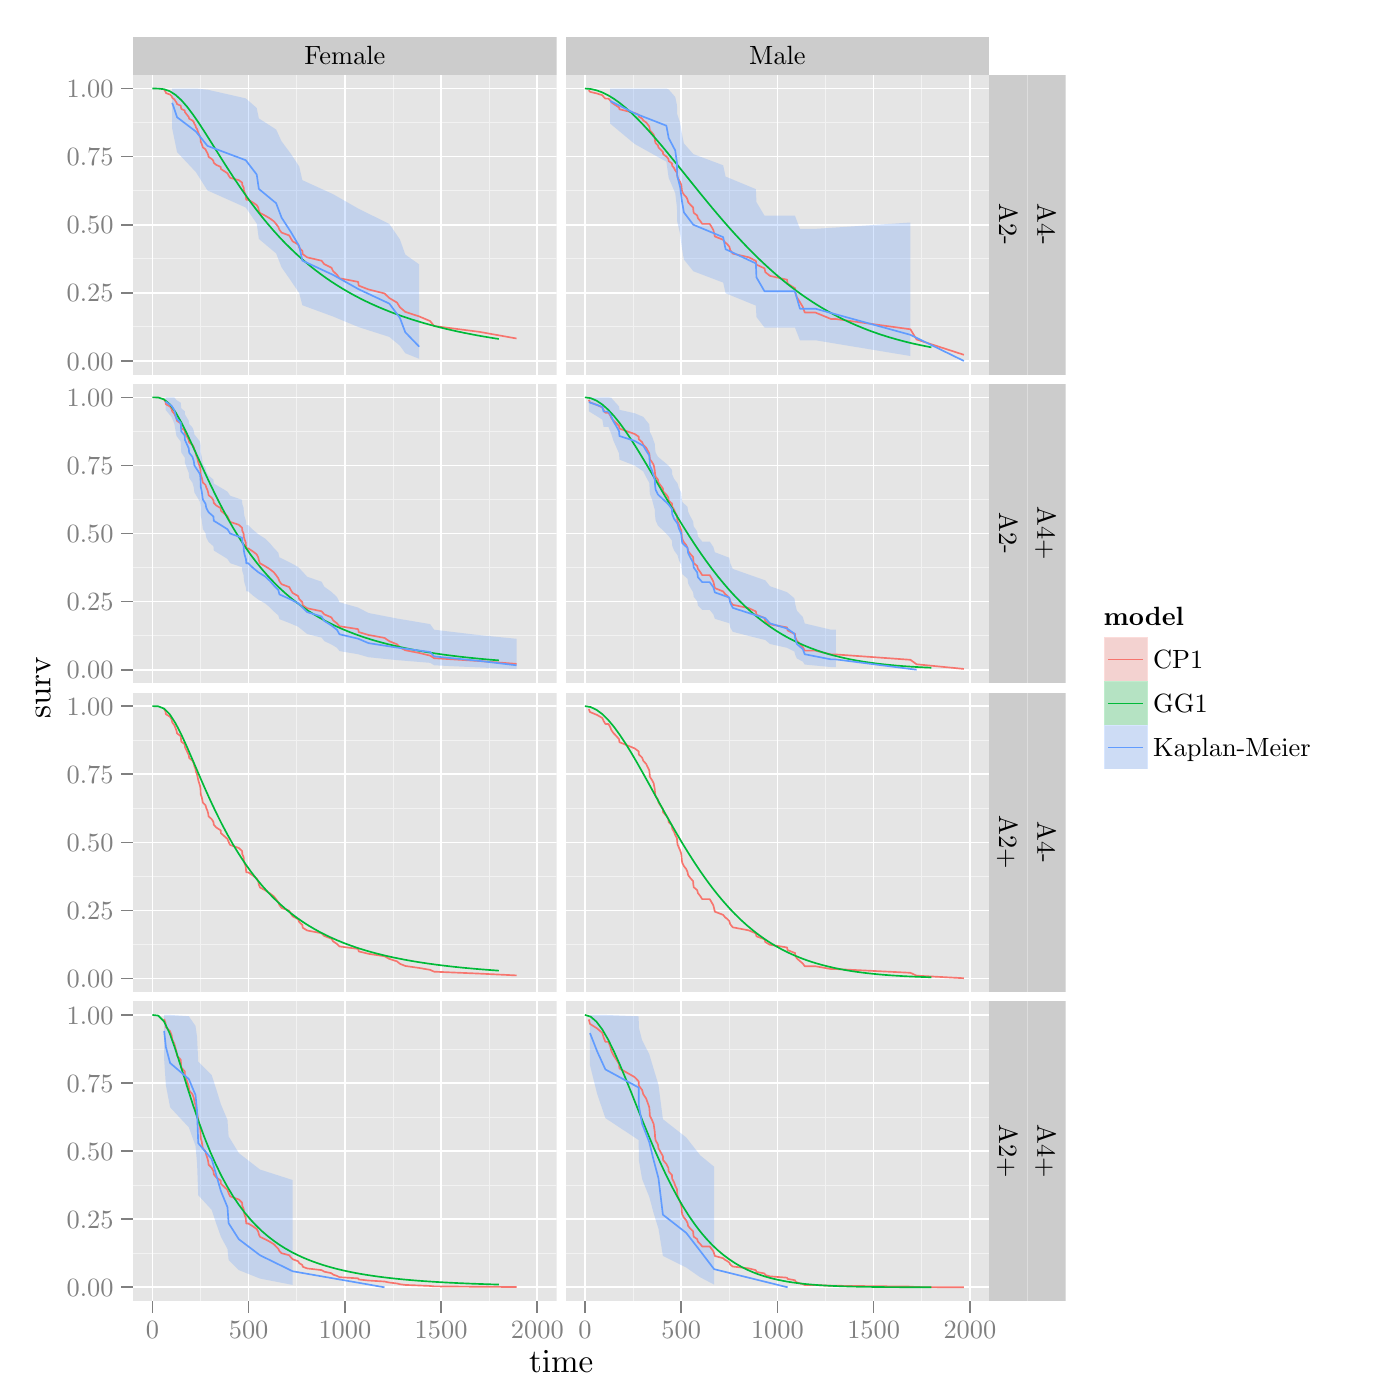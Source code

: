 % Created by tikzDevice version 0.7.0 on 2015-01-16 16:02:56
% !TEX encoding = UTF-8 Unicode
\documentclass[11pt]{memoir}
\nonstopmode

\usepackage{tikz}

\usepackage[active,tightpage,psfixbb]{preview}

\PreviewEnvironment{pgfpicture}

\setlength\PreviewBorder{0pt}

\usepackage{amsmath}
\newcommand{\SweaveOpts}[1]{}  % do not interfere with LaTeX
\newcommand{\SweaveInput}[1]{} % because they are not real TeX commands
\newcommand{\Sexpr}[1]{}       % will only be parsed by R


\usepackage{geometry}
\usepackage{amsmath}
\usepackage{lscape}
\geometry{verbose,tmargin=2.5cm,bmargin=2.5cm,lmargin=2.5cm,rmargin=2.5cm}


\begin{document}

\begin{tikzpicture}[x=1pt,y=1pt]
\definecolor[named]{fillColor}{rgb}{1.00,1.00,1.00}
\path[use as bounding box,fill=fillColor,fill opacity=0.00] (0,0) rectangle (505.89,505.89);
\begin{scope}
\path[clip] (  0.00,  0.00) rectangle (505.89,505.89);
\definecolor[named]{drawColor}{rgb}{1.00,1.00,1.00}
\definecolor[named]{fillColor}{rgb}{1.00,1.00,1.00}

\path[draw=drawColor,line width= 0.6pt,line join=round,line cap=round,fill=fillColor] (  0.00,  0.00) rectangle (505.89,505.89);
\end{scope}
\begin{scope}
\path[clip] ( 48.12,478.81) rectangle (201.11,492.64);
\definecolor[named]{fillColor}{rgb}{0.80,0.80,0.80}

\path[fill=fillColor] ( 48.12,478.81) rectangle (201.11,492.64);
\definecolor[named]{drawColor}{rgb}{0.00,0.00,0.00}

\node[text=drawColor,anchor=base,inner sep=0pt, outer sep=0pt, scale=  0.87] at (124.62,482.43) {Female};
\end{scope}
\begin{scope}
\path[clip] (204.42,478.81) rectangle (357.41,492.64);
\definecolor[named]{fillColor}{rgb}{0.80,0.80,0.80}

\path[fill=fillColor] (204.42,478.81) rectangle (357.41,492.64);
\definecolor[named]{drawColor}{rgb}{0.00,0.00,0.00}

\node[text=drawColor,anchor=base,inner sep=0pt, outer sep=0pt, scale=  0.87] at (280.92,482.43) {Male};
\end{scope}
\begin{scope}
\path[clip] ( 48.12,370.54) rectangle (201.11,478.81);
\definecolor[named]{fillColor}{rgb}{0.90,0.90,0.90}

\path[fill=fillColor] ( 48.12,370.54) rectangle (201.11,478.81);
\definecolor[named]{drawColor}{rgb}{0.95,0.95,0.95}

\path[draw=drawColor,line width= 0.3pt,line join=round] ( 48.12,387.76) --
	(201.11,387.76);

\path[draw=drawColor,line width= 0.3pt,line join=round] ( 48.12,412.37) --
	(201.11,412.37);

\path[draw=drawColor,line width= 0.3pt,line join=round] ( 48.12,436.98) --
	(201.11,436.98);

\path[draw=drawColor,line width= 0.3pt,line join=round] ( 48.12,461.58) --
	(201.11,461.58);

\path[draw=drawColor,line width= 0.3pt,line join=round] ( 72.46,370.54) --
	( 72.46,478.81);

\path[draw=drawColor,line width= 0.3pt,line join=round] (107.23,370.54) --
	(107.23,478.81);

\path[draw=drawColor,line width= 0.3pt,line join=round] (142.00,370.54) --
	(142.00,478.81);

\path[draw=drawColor,line width= 0.3pt,line join=round] (176.77,370.54) --
	(176.77,478.81);
\definecolor[named]{drawColor}{rgb}{1.00,1.00,1.00}

\path[draw=drawColor,line width= 0.6pt,line join=round] ( 48.12,375.46) --
	(201.11,375.46);

\path[draw=drawColor,line width= 0.6pt,line join=round] ( 48.12,400.07) --
	(201.11,400.07);

\path[draw=drawColor,line width= 0.6pt,line join=round] ( 48.12,424.67) --
	(201.11,424.67);

\path[draw=drawColor,line width= 0.6pt,line join=round] ( 48.12,449.28) --
	(201.11,449.28);

\path[draw=drawColor,line width= 0.6pt,line join=round] ( 48.12,473.89) --
	(201.11,473.89);

\path[draw=drawColor,line width= 0.6pt,line join=round] ( 55.08,370.54) --
	( 55.08,478.81);

\path[draw=drawColor,line width= 0.6pt,line join=round] ( 89.85,370.54) --
	( 89.85,478.81);

\path[draw=drawColor,line width= 0.6pt,line join=round] (124.62,370.54) --
	(124.62,478.81);

\path[draw=drawColor,line width= 0.6pt,line join=round] (159.39,370.54) --
	(159.39,478.81);

\path[draw=drawColor,line width= 0.6pt,line join=round] (194.16,370.54) --
	(194.16,478.81);
\definecolor[named]{fillColor}{rgb}{0.38,0.61,1.00}

\path[fill=fillColor,fill opacity=0.25] ( 62.24,459.33) --
	( 63.98,450.94) --
	( 70.79,443.68) --
	( 74.97,437.07) --
	( 88.80,430.90) --
	( 92.77,425.08) --
	( 93.53,419.56) --
	( 99.79,414.30) --
	(101.74,409.28) --
	(105.08,404.49) --
	(108.14,399.92) --
	(109.25,395.59) --
	(120.38,391.50) --
	(129.62,387.67) --
	(140.68,384.14) --
	(144.51,380.96) --
	(146.45,378.25) --
	(151.46,376.23) --
	(151.46,410.36) --
	(146.45,413.90) --
	(144.51,419.36) --
	(140.68,424.96) --
	(129.62,430.43) --
	(120.38,435.71) --
	(109.25,440.79) --
	(108.14,445.68) --
	(105.08,450.35) --
	(101.74,454.82) --
	( 99.79,459.08) --
	( 93.53,463.10) --
	( 92.77,466.87) --
	( 88.80,470.34) --
	( 74.97,473.48) --
	( 70.79,473.89) --
	( 63.98,473.89) --
	( 62.24,473.89) --
	cycle;
\definecolor[named]{drawColor}{rgb}{0.97,0.46,0.43}

\path[draw=drawColor,line width= 0.6pt,line join=round] ( 59.32,473.35) --
	( 59.81,472.81) --
	( 59.94,472.27) --
	( 61.47,471.71) --
	( 62.03,471.14) --
	( 62.24,470.57) --
	( 63.00,470.00) --
	( 63.77,468.85) --
	( 63.98,468.27) --
	( 65.30,467.69) --
	( 65.51,466.53) --
	( 66.76,465.95) --
	( 66.83,465.36) --
	( 68.22,463.57) --
	( 68.36,462.97) --
	( 69.54,462.36) --
	( 70.03,461.75) --
	( 70.24,461.13) --
	( 70.65,460.51) --
	( 70.79,459.88) --
	( 71.21,459.25) --
	( 71.63,457.97) --
	( 72.25,456.65) --
	( 72.46,455.99) --
	( 72.53,454.64) --
	( 72.88,453.97) --
	( 73.09,453.29) --
	( 73.30,452.61) --
	( 74.27,451.93) --
	( 74.55,451.24) --
	( 74.97,450.55) --
	( 75.24,449.86) --
	( 75.38,449.17) --
	( 76.50,448.47) --
	( 77.12,447.75) --
	( 77.26,447.03) --
	( 78.16,446.30) --
	( 79.76,445.56) --
	( 79.83,444.82) --
	( 82.20,443.27) --
	( 82.61,442.46) --
	( 83.17,441.62) --
	( 86.30,440.78) --
	( 87.48,439.91) --
	( 87.55,439.04) --
	( 88.04,438.16) --
	( 88.11,437.27) --
	( 88.39,436.37) --
	( 88.80,435.47) --
	( 88.87,434.56) --
	( 89.01,433.66) --
	( 89.71,433.66) --
	( 91.38,432.72) --
	( 92.77,431.77) --
	( 93.32,430.82) --
	( 93.53,429.87) --
	( 93.95,428.91) --
	( 95.90,427.92) --
	( 97.57,426.92) --
	( 98.96,425.92) --
	( 99.79,424.91) --
	(100.56,423.90) --
	(100.97,422.88) --
	(101.74,421.84) --
	(104.52,420.80) --
	(105.08,419.74) --
	(105.77,418.67) --
	(107.72,417.55) --
	(108.14,416.39) --
	(109.25,415.24) --
	(109.39,414.07) --
	(110.99,412.89) --
	(116.20,411.67) --
	(117.18,410.42) --
	(119.75,409.17) --
	(120.38,407.90) --
	(121.77,406.62) --
	(122.67,405.34) --
	(129.42,404.03) --
	(129.62,402.67) --
	(133.17,401.29) --
	(138.94,399.85) --
	(140.68,398.19) --
	(143.46,396.54) --
	(144.51,394.85) --
	(146.45,393.19) --
	(151.46,391.55) --
	(155.42,389.87) --
	(156.88,388.08) --
	(173.16,385.98) --
	(186.65,383.57);
\definecolor[named]{drawColor}{rgb}{0.00,0.73,0.22}

\path[draw=drawColor,line width= 0.6pt,line join=round] ( 55.08,473.89) --
	( 57.16,473.87) --
	( 59.25,473.65) --
	( 61.34,472.94) --
	( 63.42,471.61) --
	( 65.51,469.71) --
	( 67.59,467.33) --
	( 69.68,464.57) --
	( 71.77,461.54) --
	( 73.85,458.35) --
	( 75.94,455.05) --
	( 78.03,451.72) --
	( 80.11,448.40) --
	( 82.20,445.12) --
	( 84.28,441.92) --
	( 86.37,438.81) --
	( 88.46,435.80) --
	( 90.54,432.90) --
	( 92.63,430.12) --
	( 94.71,427.47) --
	( 96.80,424.93) --
	( 98.89,422.51) --
	(100.97,420.21) --
	(103.06,418.02) --
	(105.15,415.95) --
	(107.23,413.97) --
	(109.32,412.11) --
	(111.40,410.33) --
	(113.49,408.65) --
	(115.58,407.06) --
	(117.66,405.55) --
	(119.75,404.12) --
	(121.84,402.77) --
	(123.92,401.49) --
	(126.01,400.27) --
	(128.09,399.12) --
	(130.18,398.03) --
	(132.27,396.99) --
	(134.35,396.01) --
	(136.44,395.08) --
	(138.53,394.20) --
	(140.61,393.36) --
	(142.70,392.57) --
	(144.78,391.81) --
	(146.87,391.10) --
	(148.96,390.41) --
	(151.04,389.77) --
	(153.13,389.15) --
	(155.21,388.57) --
	(157.30,388.01) --
	(159.39,387.48) --
	(161.47,386.98) --
	(163.56,386.50) --
	(165.65,386.04) --
	(167.73,385.61) --
	(169.82,385.20) --
	(171.90,384.80) --
	(173.99,384.42) --
	(176.08,384.07) --
	(178.16,383.72) --
	(180.25,383.40);
\definecolor[named]{drawColor}{rgb}{0.38,0.61,1.00}

\path[draw=drawColor,line width= 0.6pt,line join=round] ( 62.24,468.71) --
	( 63.98,463.53) --
	( 70.79,458.35) --
	( 74.97,453.17) --
	( 88.80,447.99) --
	( 92.77,442.81) --
	( 93.53,437.63) --
	( 99.79,432.44) --
	(101.74,427.26) --
	(105.08,422.08) --
	(108.14,416.90) --
	(109.25,411.72) --
	(120.38,406.54) --
	(129.62,401.36) --
	(140.68,396.18) --
	(144.51,391.00) --
	(146.45,385.82) --
	(151.46,380.64);
\end{scope}
\begin{scope}
\path[clip] ( 48.12,258.96) rectangle (201.11,367.23);
\definecolor[named]{fillColor}{rgb}{0.90,0.90,0.90}

\path[fill=fillColor] ( 48.12,258.96) rectangle (201.11,367.23);
\definecolor[named]{drawColor}{rgb}{0.95,0.95,0.95}

\path[draw=drawColor,line width= 0.3pt,line join=round] ( 48.12,276.18) --
	(201.11,276.18);

\path[draw=drawColor,line width= 0.3pt,line join=round] ( 48.12,300.79) --
	(201.11,300.79);

\path[draw=drawColor,line width= 0.3pt,line join=round] ( 48.12,325.40) --
	(201.11,325.40);

\path[draw=drawColor,line width= 0.3pt,line join=round] ( 48.12,350.00) --
	(201.11,350.00);

\path[draw=drawColor,line width= 0.3pt,line join=round] ( 72.46,258.96) --
	( 72.46,367.23);

\path[draw=drawColor,line width= 0.3pt,line join=round] (107.23,258.96) --
	(107.23,367.23);

\path[draw=drawColor,line width= 0.3pt,line join=round] (142.00,258.96) --
	(142.00,367.23);

\path[draw=drawColor,line width= 0.3pt,line join=round] (176.77,258.96) --
	(176.77,367.23);
\definecolor[named]{drawColor}{rgb}{1.00,1.00,1.00}

\path[draw=drawColor,line width= 0.6pt,line join=round] ( 48.12,263.88) --
	(201.11,263.88);

\path[draw=drawColor,line width= 0.6pt,line join=round] ( 48.12,288.49) --
	(201.11,288.49);

\path[draw=drawColor,line width= 0.6pt,line join=round] ( 48.12,313.09) --
	(201.11,313.09);

\path[draw=drawColor,line width= 0.6pt,line join=round] ( 48.12,337.70) --
	(201.11,337.70);

\path[draw=drawColor,line width= 0.6pt,line join=round] ( 48.12,362.31) --
	(201.11,362.31);

\path[draw=drawColor,line width= 0.6pt,line join=round] ( 55.08,258.96) --
	( 55.08,367.23);

\path[draw=drawColor,line width= 0.6pt,line join=round] ( 89.85,258.96) --
	( 89.85,367.23);

\path[draw=drawColor,line width= 0.6pt,line join=round] (124.62,258.96) --
	(124.62,367.23);

\path[draw=drawColor,line width= 0.6pt,line join=round] (159.39,258.96) --
	(159.39,367.23);

\path[draw=drawColor,line width= 0.6pt,line join=round] (194.16,258.96) --
	(194.16,367.23);
\definecolor[named]{fillColor}{rgb}{0.38,0.61,1.00}

\path[fill=fillColor,fill opacity=0.25] ( 59.81,357.82) --
	( 62.03,355.13) --
	( 63.00,352.73) --
	( 63.77,348.37) --
	( 65.30,346.32) --
	( 65.51,342.39) --
	( 66.76,340.48) --
	( 66.83,338.62) --
	( 68.22,334.97) --
	( 68.36,333.19) --
	( 69.54,331.43) --
	( 70.03,329.68) --
	( 70.24,327.96) --
	( 72.25,324.57) --
	( 72.46,322.90) --
	( 72.53,319.60) --
	( 72.88,317.98) --
	( 73.09,316.36) --
	( 73.30,314.76) --
	( 74.27,313.18) --
	( 74.55,311.60) --
	( 75.38,310.04) --
	( 77.12,308.49) --
	( 77.26,306.95) --
	( 79.76,305.42) --
	( 82.20,303.90) --
	( 83.17,302.40) --
	( 87.48,300.91) --
	( 87.55,299.43) --
	( 88.04,297.96) --
	( 88.11,296.50) --
	( 88.39,295.05) --
	( 88.87,293.62) --
	( 89.01,292.19) --
	( 89.71,292.19) --
	( 91.38,290.71) --
	( 93.32,289.25) --
	( 95.90,287.79) --
	( 97.57,286.36) --
	( 98.96,284.94) --
	(100.56,283.53) --
	(100.97,282.15) --
	(104.52,280.78) --
	(107.72,279.43) --
	(109.39,278.09) --
	(110.99,276.78) --
	(116.20,275.50) --
	(117.18,274.23) --
	(119.75,273.00) --
	(121.77,271.79) --
	(122.67,270.62) --
	(129.42,269.48) --
	(133.17,268.39) --
	(143.46,267.35) --
	(155.42,266.37) --
	(156.88,265.48) --
	(173.16,264.70) --
	(186.65,264.11) --
	(186.65,275.06) --
	(173.16,276.39) --
	(156.88,278.34) --
	(155.42,280.37) --
	(143.46,282.39) --
	(133.17,284.38) --
	(129.42,286.34) --
	(122.67,288.26) --
	(121.77,290.16) --
	(119.75,292.03) --
	(117.18,293.87) --
	(116.20,295.69) --
	(110.99,297.49) --
	(109.39,299.27) --
	(107.72,301.02) --
	(104.52,302.76) --
	(100.97,304.49) --
	(100.56,306.19) --
	( 98.96,307.88) --
	( 97.57,309.55) --
	( 95.90,311.21) --
	( 93.32,312.85) --
	( 91.38,314.48) --
	( 89.71,316.09) --
	( 89.01,316.09) --
	( 88.87,317.65) --
	( 88.39,319.20) --
	( 88.11,320.73) --
	( 88.04,322.25) --
	( 87.55,323.77) --
	( 87.48,325.27) --
	( 83.17,326.76) --
	( 82.20,328.23) --
	( 79.76,329.70) --
	( 77.26,331.15) --
	( 77.12,332.60) --
	( 75.38,334.03) --
	( 74.55,335.45) --
	( 74.27,336.86) --
	( 73.30,338.25) --
	( 73.09,339.63) --
	( 72.88,341.00) --
	( 72.53,342.36) --
	( 72.46,345.03) --
	( 72.25,346.34) --
	( 70.24,348.92) --
	( 70.03,350.18) --
	( 69.54,351.42) --
	( 68.36,352.64) --
	( 68.22,353.84) --
	( 66.83,356.16) --
	( 66.76,357.28) --
	( 65.51,358.36) --
	( 65.30,360.39) --
	( 63.77,361.32) --
	( 63.00,362.31) --
	( 62.03,362.31) --
	( 59.81,362.31) --
	cycle;
\definecolor[named]{drawColor}{rgb}{0.97,0.46,0.43}

\path[draw=drawColor,line width= 0.6pt,line join=round] ( 59.32,361.48) --
	( 59.81,360.65) --
	( 59.94,359.82) --
	( 61.47,358.97) --
	( 62.03,358.11) --
	( 62.24,357.24) --
	( 63.00,356.38) --
	( 63.77,354.66) --
	( 63.98,353.79) --
	( 65.30,352.93) --
	( 65.51,351.21) --
	( 66.76,350.35) --
	( 66.83,349.49) --
	( 68.22,346.89) --
	( 68.36,346.01) --
	( 69.54,345.14) --
	( 70.03,344.26) --
	( 70.24,343.38) --
	( 70.65,342.50) --
	( 70.79,341.60) --
	( 71.21,340.71) --
	( 71.63,338.90) --
	( 72.25,337.07) --
	( 72.46,336.15) --
	( 72.53,334.30) --
	( 72.88,333.38) --
	( 73.09,332.46) --
	( 73.30,331.54) --
	( 74.27,330.62) --
	( 74.55,329.70) --
	( 74.97,328.78) --
	( 75.24,327.86) --
	( 75.38,326.95) --
	( 76.50,326.03) --
	( 77.12,325.10) --
	( 77.26,324.16) --
	( 78.16,323.22) --
	( 79.76,322.26) --
	( 79.83,321.31) --
	( 82.20,319.35) --
	( 82.61,318.34) --
	( 83.17,317.29) --
	( 86.30,316.25) --
	( 87.48,315.19) --
	( 87.55,314.12) --
	( 88.04,313.05) --
	( 88.11,311.98) --
	( 88.39,310.91) --
	( 88.80,309.84) --
	( 88.87,308.78) --
	( 89.01,307.72) --
	( 89.71,307.72) --
	( 91.38,306.64) --
	( 92.77,305.55) --
	( 93.32,304.48) --
	( 93.53,303.41) --
	( 93.95,302.34) --
	( 95.90,301.25) --
	( 97.57,300.17) --
	( 98.96,299.08) --
	( 99.79,298.00) --
	(100.56,296.93) --
	(100.97,295.87) --
	(101.74,294.80) --
	(104.52,293.74) --
	(105.08,292.67) --
	(105.77,291.61) --
	(107.72,290.51) --
	(108.14,289.39) --
	(109.25,288.29) --
	(109.39,287.19) --
	(110.99,286.10) --
	(116.20,285.00) --
	(117.18,283.89) --
	(119.75,282.80) --
	(120.38,281.71) --
	(121.77,280.65) --
	(122.67,279.60) --
	(129.42,278.55) --
	(129.62,277.49) --
	(133.17,276.44) --
	(138.94,275.38) --
	(140.68,274.19) --
	(143.46,273.07) --
	(144.51,271.96) --
	(146.45,270.92) --
	(151.46,269.94) --
	(155.42,268.99) --
	(156.88,268.05) --
	(173.16,267.03) --
	(186.65,265.99);
\definecolor[named]{drawColor}{rgb}{0.00,0.73,0.22}

\path[draw=drawColor,line width= 0.6pt,line join=round] ( 55.08,362.31) --
	( 57.16,362.25) --
	( 59.25,361.58) --
	( 61.34,359.80) --
	( 63.42,356.95) --
	( 65.51,353.28) --
	( 67.59,349.09) --
	( 69.68,344.61) --
	( 71.77,340.02) --
	( 73.85,335.45) --
	( 75.94,330.99) --
	( 78.03,326.69) --
	( 80.11,322.60) --
	( 82.20,318.72) --
	( 84.28,315.08) --
	( 86.37,311.66) --
	( 88.46,308.47) --
	( 90.54,305.49) --
	( 92.63,302.72) --
	( 94.71,300.14) --
	( 96.80,297.75) --
	( 98.89,295.53) --
	(100.97,293.46) --
	(103.06,291.55) --
	(105.15,289.77) --
	(107.23,288.12) --
	(109.32,286.59) --
	(111.40,285.17) --
	(113.49,283.84) --
	(115.58,282.61) --
	(117.66,281.47) --
	(119.75,280.41) --
	(121.84,279.41) --
	(123.92,278.49) --
	(126.01,277.63) --
	(128.09,276.83) --
	(130.18,276.08) --
	(132.27,275.38) --
	(134.35,274.72) --
	(136.44,274.11) --
	(138.53,273.54) --
	(140.61,273.01) --
	(142.70,272.51) --
	(144.78,272.04) --
	(146.87,271.60) --
	(148.96,271.18) --
	(151.04,270.80) --
	(153.13,270.43) --
	(155.21,270.09) --
	(157.30,269.77) --
	(159.39,269.47) --
	(161.47,269.18) --
	(163.56,268.92) --
	(165.65,268.66) --
	(167.73,268.43) --
	(169.82,268.20) --
	(171.90,267.99) --
	(173.99,267.79) --
	(176.08,267.60) --
	(178.16,267.42) --
	(180.25,267.26);
\definecolor[named]{drawColor}{rgb}{0.38,0.61,1.00}

\path[draw=drawColor,line width= 0.6pt,line join=round] ( 59.81,360.77) --
	( 62.03,359.23) --
	( 63.00,357.69) --
	( 63.77,354.62) --
	( 65.30,353.08) --
	( 65.51,350.00) --
	( 66.76,348.47) --
	( 66.83,346.93) --
	( 68.22,343.85) --
	( 68.36,342.31) --
	( 69.54,340.78) --
	( 70.03,339.24) --
	( 70.24,337.70) --
	( 72.25,334.62) --
	( 72.46,333.09) --
	( 72.53,330.01) --
	( 72.88,328.47) --
	( 73.09,326.93) --
	( 73.30,325.40) --
	( 74.27,323.86) --
	( 74.55,322.32) --
	( 75.38,320.78) --
	( 77.12,319.24) --
	( 77.26,317.71) --
	( 79.76,316.17) --
	( 82.20,314.63) --
	( 83.17,313.09) --
	( 87.48,311.56) --
	( 87.55,310.02) --
	( 88.04,308.48) --
	( 88.11,306.94) --
	( 88.39,305.40) --
	( 88.87,303.87) --
	( 89.01,302.33) --
	( 89.71,302.33) --
	( 91.38,300.73) --
	( 93.32,299.12) --
	( 95.90,297.52) --
	( 97.57,295.92) --
	( 98.96,294.32) --
	(100.56,292.72) --
	(100.97,291.11) --
	(104.52,289.51) --
	(107.72,287.91) --
	(109.39,286.31) --
	(110.99,284.71) --
	(116.20,283.10) --
	(117.18,281.50) --
	(119.75,279.90) --
	(121.77,278.30) --
	(122.67,276.70) --
	(129.42,275.09) --
	(133.17,273.49) --
	(143.46,271.89) --
	(155.42,270.29) --
	(156.88,268.69) --
	(173.16,267.08) --
	(186.65,265.48);
\end{scope}
\begin{scope}
\path[clip] ( 48.12,147.38) rectangle (201.11,255.65);
\definecolor[named]{fillColor}{rgb}{0.90,0.90,0.90}

\path[fill=fillColor] ( 48.12,147.38) rectangle (201.11,255.65);
\definecolor[named]{drawColor}{rgb}{0.95,0.95,0.95}

\path[draw=drawColor,line width= 0.3pt,line join=round] ( 48.12,164.60) --
	(201.11,164.60);

\path[draw=drawColor,line width= 0.3pt,line join=round] ( 48.12,189.21) --
	(201.11,189.21);

\path[draw=drawColor,line width= 0.3pt,line join=round] ( 48.12,213.82) --
	(201.11,213.82);

\path[draw=drawColor,line width= 0.3pt,line join=round] ( 48.12,238.42) --
	(201.11,238.42);

\path[draw=drawColor,line width= 0.3pt,line join=round] ( 72.46,147.38) --
	( 72.46,255.65);

\path[draw=drawColor,line width= 0.3pt,line join=round] (107.23,147.38) --
	(107.23,255.65);

\path[draw=drawColor,line width= 0.3pt,line join=round] (142.00,147.38) --
	(142.00,255.65);

\path[draw=drawColor,line width= 0.3pt,line join=round] (176.77,147.38) --
	(176.77,255.65);
\definecolor[named]{drawColor}{rgb}{1.00,1.00,1.00}

\path[draw=drawColor,line width= 0.6pt,line join=round] ( 48.12,152.30) --
	(201.11,152.30);

\path[draw=drawColor,line width= 0.6pt,line join=round] ( 48.12,176.91) --
	(201.11,176.91);

\path[draw=drawColor,line width= 0.6pt,line join=round] ( 48.12,201.51) --
	(201.11,201.51);

\path[draw=drawColor,line width= 0.6pt,line join=round] ( 48.12,226.12) --
	(201.11,226.12);

\path[draw=drawColor,line width= 0.6pt,line join=round] ( 48.12,250.73) --
	(201.11,250.73);

\path[draw=drawColor,line width= 0.6pt,line join=round] ( 55.08,147.38) --
	( 55.08,255.65);

\path[draw=drawColor,line width= 0.6pt,line join=round] ( 89.85,147.38) --
	( 89.85,255.65);

\path[draw=drawColor,line width= 0.6pt,line join=round] (124.62,147.38) --
	(124.62,255.65);

\path[draw=drawColor,line width= 0.6pt,line join=round] (159.39,147.38) --
	(159.39,255.65);

\path[draw=drawColor,line width= 0.6pt,line join=round] (194.16,147.38) --
	(194.16,255.65);
\definecolor[named]{drawColor}{rgb}{0.97,0.46,0.43}

\path[draw=drawColor,line width= 0.6pt,line join=round] ( 59.32,249.77) --
	( 59.81,248.80) --
	( 59.94,247.84) --
	( 61.47,246.85) --
	( 62.03,245.85) --
	( 62.24,244.85) --
	( 63.00,243.85) --
	( 63.77,241.86) --
	( 63.98,240.87) --
	( 65.30,239.89) --
	( 65.51,237.92) --
	( 66.76,236.94) --
	( 66.83,235.95) --
	( 68.22,233.00) --
	( 68.36,232.00) --
	( 69.54,231.01) --
	( 70.03,230.03) --
	( 70.24,229.03) --
	( 70.65,228.04) --
	( 70.79,227.04) --
	( 71.21,226.04) --
	( 71.63,224.02) --
	( 72.25,221.98) --
	( 72.46,220.96) --
	( 72.53,218.92) --
	( 72.88,217.90) --
	( 73.09,216.89) --
	( 73.30,215.88) --
	( 74.27,214.87) --
	( 74.55,213.87) --
	( 74.97,212.87) --
	( 75.24,211.87) --
	( 75.38,210.88) --
	( 76.50,209.89) --
	( 77.12,208.88) --
	( 77.26,207.87) --
	( 78.16,206.86) --
	( 79.76,205.84) --
	( 79.83,204.82) --
	( 82.20,202.73) --
	( 82.61,201.66) --
	( 83.17,200.56) --
	( 86.30,199.46) --
	( 87.48,198.35) --
	( 87.55,197.24) --
	( 88.04,196.13) --
	( 88.11,195.02) --
	( 88.39,193.91) --
	( 88.80,192.81) --
	( 88.87,191.72) --
	( 89.01,190.64) --
	( 89.71,190.64) --
	( 91.38,189.53) --
	( 92.77,188.43) --
	( 93.32,187.35) --
	( 93.53,186.27) --
	( 93.95,185.21) --
	( 95.90,184.13) --
	( 97.57,183.05) --
	( 98.96,181.98) --
	( 99.79,180.92) --
	(100.56,179.88) --
	(100.97,178.85) --
	(101.74,177.81) --
	(104.52,176.80) --
	(105.08,175.78) --
	(105.77,174.77) --
	(107.72,173.74) --
	(108.14,172.69) --
	(109.25,171.67) --
	(109.39,170.66) --
	(110.99,169.66) --
	(116.20,168.66) --
	(117.18,167.67) --
	(119.75,166.69) --
	(120.38,165.73) --
	(121.77,164.80) --
	(122.67,163.89) --
	(129.42,163.00) --
	(129.62,162.10) --
	(133.17,161.23) --
	(138.94,160.35) --
	(140.68,159.39) --
	(143.46,158.50) --
	(144.51,157.63) --
	(146.45,156.84) --
	(151.46,156.12) --
	(155.42,155.43) --
	(156.88,154.77) --
	(173.16,154.08) --
	(186.65,153.42);
\definecolor[named]{drawColor}{rgb}{0.00,0.73,0.22}

\path[draw=drawColor,line width= 0.6pt,line join=round] ( 55.08,250.73) --
	( 57.16,250.66) --
	( 59.25,249.85) --
	( 61.34,247.78) --
	( 63.42,244.55) --
	( 65.51,240.49) --
	( 67.59,235.92) --
	( 69.68,231.11) --
	( 71.77,226.24) --
	( 73.85,221.44) --
	( 75.94,216.81) --
	( 78.03,212.39) --
	( 80.11,208.21) --
	( 82.20,204.28) --
	( 84.28,200.61) --
	( 86.37,197.20) --
	( 88.46,194.03) --
	( 90.54,191.09) --
	( 92.63,188.37) --
	( 94.71,185.85) --
	( 96.80,183.52) --
	( 98.89,181.37) --
	(100.97,179.39) --
	(103.06,177.55) --
	(105.15,175.85) --
	(107.23,174.29) --
	(109.32,172.83) --
	(111.40,171.49) --
	(113.49,170.25) --
	(115.58,169.09) --
	(117.66,168.03) --
	(119.75,167.04) --
	(121.84,166.12) --
	(123.92,165.26) --
	(126.01,164.47) --
	(128.09,163.73) --
	(130.18,163.04) --
	(132.27,162.40) --
	(134.35,161.81) --
	(136.44,161.25) --
	(138.53,160.73) --
	(140.61,160.25) --
	(142.70,159.80) --
	(144.78,159.38) --
	(146.87,158.98) --
	(148.96,158.61) --
	(151.04,158.26) --
	(153.13,157.94) --
	(155.21,157.64) --
	(157.30,157.35) --
	(159.39,157.08) --
	(161.47,156.83) --
	(163.56,156.59) --
	(165.65,156.37) --
	(167.73,156.16) --
	(169.82,155.97) --
	(171.90,155.78) --
	(173.99,155.61) --
	(176.08,155.44) --
	(178.16,155.29) --
	(180.25,155.14);
\end{scope}
\begin{scope}
\path[clip] ( 48.12, 35.80) rectangle (201.11,144.07);
\definecolor[named]{fillColor}{rgb}{0.90,0.90,0.90}

\path[fill=fillColor] ( 48.12, 35.80) rectangle (201.11,144.07);
\definecolor[named]{drawColor}{rgb}{0.95,0.95,0.95}

\path[draw=drawColor,line width= 0.3pt,line join=round] ( 48.12, 53.02) --
	(201.11, 53.02);

\path[draw=drawColor,line width= 0.3pt,line join=round] ( 48.12, 77.63) --
	(201.11, 77.63);

\path[draw=drawColor,line width= 0.3pt,line join=round] ( 48.12,102.23) --
	(201.11,102.23);

\path[draw=drawColor,line width= 0.3pt,line join=round] ( 48.12,126.84) --
	(201.11,126.84);

\path[draw=drawColor,line width= 0.3pt,line join=round] ( 72.46, 35.80) --
	( 72.46,144.07);

\path[draw=drawColor,line width= 0.3pt,line join=round] (107.23, 35.80) --
	(107.23,144.07);

\path[draw=drawColor,line width= 0.3pt,line join=round] (142.00, 35.80) --
	(142.00,144.07);

\path[draw=drawColor,line width= 0.3pt,line join=round] (176.77, 35.80) --
	(176.77,144.07);
\definecolor[named]{drawColor}{rgb}{1.00,1.00,1.00}

\path[draw=drawColor,line width= 0.6pt,line join=round] ( 48.12, 40.72) --
	(201.11, 40.72);

\path[draw=drawColor,line width= 0.6pt,line join=round] ( 48.12, 65.32) --
	(201.11, 65.32);

\path[draw=drawColor,line width= 0.6pt,line join=round] ( 48.12, 89.93) --
	(201.11, 89.93);

\path[draw=drawColor,line width= 0.6pt,line join=round] ( 48.12,114.54) --
	(201.11,114.54);

\path[draw=drawColor,line width= 0.6pt,line join=round] ( 48.12,139.14) --
	(201.11,139.14);

\path[draw=drawColor,line width= 0.6pt,line join=round] ( 55.08, 35.80) --
	( 55.08,144.07);

\path[draw=drawColor,line width= 0.6pt,line join=round] ( 89.85, 35.80) --
	( 89.85,144.07);

\path[draw=drawColor,line width= 0.6pt,line join=round] (124.62, 35.80) --
	(124.62,144.07);

\path[draw=drawColor,line width= 0.6pt,line join=round] (159.39, 35.80) --
	(159.39,144.07);

\path[draw=drawColor,line width= 0.6pt,line join=round] (194.16, 35.80) --
	(194.16,144.07);
\definecolor[named]{fillColor}{rgb}{0.38,0.61,1.00}

\path[fill=fillColor,fill opacity=0.25] ( 59.32,122.97) --
	( 59.94,113.73) --
	( 61.47,105.76) --
	( 68.22, 98.54) --
	( 70.65, 91.84) --
	( 71.21, 85.55) --
	( 71.63, 74.00) --
	( 76.50, 68.69) --
	( 78.16, 63.68) --
	( 79.83, 58.97) --
	( 82.20, 54.58) --
	( 82.61, 50.55) --
	( 86.30, 46.94) --
	( 93.95, 43.87) --
	(105.77, 41.58) --
	(105.77, 79.48) --
	( 93.95, 83.28) --
	( 86.30, 89.22) --
	( 82.61, 95.28) --
	( 82.20,101.18) --
	( 79.83,106.84) --
	( 78.16,112.25) --
	( 76.50,117.40) --
	( 71.63,122.29) --
	( 71.21,131.19) --
	( 70.65,135.15) --
	( 68.22,138.69) --
	( 61.47,139.14) --
	( 59.94,139.14) --
	( 59.32,139.14) --
	cycle;
\definecolor[named]{drawColor}{rgb}{0.97,0.46,0.43}

\path[draw=drawColor,line width= 0.6pt,line join=round] ( 59.32,137.67) --
	( 59.81,136.20) --
	( 59.94,134.74) --
	( 61.47,133.24) --
	( 62.03,131.74) --
	( 62.24,130.25) --
	( 63.00,128.77) --
	( 63.77,125.84) --
	( 63.98,124.40) --
	( 65.30,122.97) --
	( 65.51,120.14) --
	( 66.76,118.74) --
	( 66.83,117.35) --
	( 68.22,113.22) --
	( 68.36,111.86) --
	( 69.54,110.50) --
	( 70.03,109.16) --
	( 70.24,107.82) --
	( 70.65,106.48) --
	( 70.79,105.15) --
	( 71.21,103.83) --
	( 71.63,101.19) --
	( 72.25, 98.56) --
	( 72.46, 97.26) --
	( 72.53, 94.70) --
	( 72.88, 93.44) --
	( 73.09, 92.19) --
	( 73.30, 90.96) --
	( 74.27, 89.74) --
	( 74.55, 88.53) --
	( 74.97, 87.34) --
	( 75.24, 86.17) --
	( 75.38, 85.01) --
	( 76.50, 83.86) --
	( 77.12, 82.70) --
	( 77.26, 81.55) --
	( 78.16, 80.42) --
	( 79.76, 79.28) --
	( 79.83, 78.16) --
	( 82.20, 75.89) --
	( 82.61, 74.75) --
	( 83.17, 73.59) --
	( 86.30, 72.45) --
	( 87.48, 71.30) --
	( 87.55, 70.17) --
	( 88.04, 69.06) --
	( 88.11, 67.96) --
	( 88.39, 66.88) --
	( 88.80, 65.82) --
	( 88.87, 64.79) --
	( 89.01, 63.78) --
	( 89.71, 63.78) --
	( 91.38, 62.77) --
	( 92.77, 61.77) --
	( 93.32, 60.81) --
	( 93.53, 59.87) --
	( 93.95, 58.96) --
	( 95.90, 58.04) --
	( 97.57, 57.15) --
	( 98.96, 56.28) --
	( 99.79, 55.43) --
	(100.56, 54.61) --
	(100.97, 53.82) --
	(101.74, 53.04) --
	(104.52, 52.30) --
	(105.08, 51.56) --
	(105.77, 50.86) --
	(107.72, 50.15) --
	(108.14, 49.45) --
	(109.25, 48.79) --
	(109.39, 48.15) --
	(110.99, 47.54) --
	(116.20, 46.94) --
	(117.18, 46.37) --
	(119.75, 45.82) --
	(120.38, 45.31) --
	(121.77, 44.83) --
	(122.67, 44.38) --
	(129.42, 43.95) --
	(129.62, 43.55) --
	(133.17, 43.17) --
	(138.94, 42.81) --
	(140.68, 42.44) --
	(143.46, 42.11) --
	(144.51, 41.83) --
	(146.45, 41.58) --
	(151.46, 41.38) --
	(155.42, 41.21) --
	(156.88, 41.06) --
	(173.16, 40.92) --
	(186.65, 40.82);
\definecolor[named]{drawColor}{rgb}{0.00,0.73,0.22}

\path[draw=drawColor,line width= 0.6pt,line join=round] ( 55.08,139.14) --
	( 57.16,138.90) --
	( 59.25,136.82) --
	( 61.34,132.45) --
	( 63.42,126.59) --
	( 65.51,120.03) --
	( 67.59,113.32) --
	( 69.68,106.80) --
	( 71.77,100.65) --
	( 73.85, 94.96) --
	( 75.94, 89.76) --
	( 78.03, 85.05) --
	( 80.11, 80.79) --
	( 82.20, 76.96) --
	( 84.28, 73.52) --
	( 86.37, 70.44) --
	( 88.46, 67.67) --
	( 90.54, 65.19) --
	( 92.63, 62.96) --
	( 94.71, 60.96) --
	( 96.80, 59.16) --
	( 98.89, 57.55) --
	(100.97, 56.09) --
	(103.06, 54.78) --
	(105.15, 53.59) --
	(107.23, 52.52) --
	(109.32, 51.55) --
	(111.40, 50.67) --
	(113.49, 49.88) --
	(115.58, 49.15) --
	(117.66, 48.49) --
	(119.75, 47.89) --
	(121.84, 47.34) --
	(123.92, 46.85) --
	(126.01, 46.39) --
	(128.09, 45.97) --
	(130.18, 45.59) --
	(132.27, 45.24) --
	(134.35, 44.92) --
	(136.44, 44.62) --
	(138.53, 44.35) --
	(140.61, 44.10) --
	(142.70, 43.87) --
	(144.78, 43.66) --
	(146.87, 43.46) --
	(148.96, 43.28) --
	(151.04, 43.11) --
	(153.13, 42.96) --
	(155.21, 42.82) --
	(157.30, 42.68) --
	(159.39, 42.56) --
	(161.47, 42.44) --
	(163.56, 42.34) --
	(165.65, 42.24) --
	(167.73, 42.15) --
	(169.82, 42.06) --
	(171.90, 41.98) --
	(173.99, 41.91) --
	(176.08, 41.84) --
	(178.16, 41.77) --
	(180.25, 41.71);
\definecolor[named]{drawColor}{rgb}{0.38,0.61,1.00}

\path[draw=drawColor,line width= 0.6pt,line join=round] ( 59.32,133.35) --
	( 59.94,127.56) --
	( 61.47,121.77) --
	( 68.22,115.99) --
	( 70.65,110.20) --
	( 71.21,104.41) --
	( 71.63, 92.83) --
	( 76.50, 87.04) --
	( 78.16, 81.25) --
	( 79.83, 75.46) --
	( 82.20, 69.67) --
	( 82.61, 63.88) --
	( 86.30, 58.09) --
	( 93.95, 52.30) --
	(105.77, 46.51) --
	(138.94, 40.72);
\end{scope}
\begin{scope}
\path[clip] (204.42,370.54) rectangle (357.41,478.81);
\definecolor[named]{fillColor}{rgb}{0.90,0.90,0.90}

\path[fill=fillColor] (204.42,370.54) rectangle (357.41,478.81);
\definecolor[named]{drawColor}{rgb}{0.95,0.95,0.95}

\path[draw=drawColor,line width= 0.3pt,line join=round] (204.42,387.76) --
	(357.41,387.76);

\path[draw=drawColor,line width= 0.3pt,line join=round] (204.42,412.37) --
	(357.41,412.37);

\path[draw=drawColor,line width= 0.3pt,line join=round] (204.42,436.98) --
	(357.41,436.98);

\path[draw=drawColor,line width= 0.3pt,line join=round] (204.42,461.58) --
	(357.41,461.58);

\path[draw=drawColor,line width= 0.3pt,line join=round] (228.76,370.54) --
	(228.76,478.81);

\path[draw=drawColor,line width= 0.3pt,line join=round] (263.53,370.54) --
	(263.53,478.81);

\path[draw=drawColor,line width= 0.3pt,line join=round] (298.30,370.54) --
	(298.30,478.81);

\path[draw=drawColor,line width= 0.3pt,line join=round] (333.07,370.54) --
	(333.07,478.81);
\definecolor[named]{drawColor}{rgb}{1.00,1.00,1.00}

\path[draw=drawColor,line width= 0.6pt,line join=round] (204.42,375.46) --
	(357.41,375.46);

\path[draw=drawColor,line width= 0.6pt,line join=round] (204.42,400.07) --
	(357.41,400.07);

\path[draw=drawColor,line width= 0.6pt,line join=round] (204.42,424.67) --
	(357.41,424.67);

\path[draw=drawColor,line width= 0.6pt,line join=round] (204.42,449.28) --
	(357.41,449.28);

\path[draw=drawColor,line width= 0.6pt,line join=round] (204.42,473.89) --
	(357.41,473.89);

\path[draw=drawColor,line width= 0.6pt,line join=round] (211.38,370.54) --
	(211.38,478.81);

\path[draw=drawColor,line width= 0.6pt,line join=round] (246.15,370.54) --
	(246.15,478.81);

\path[draw=drawColor,line width= 0.6pt,line join=round] (280.92,370.54) --
	(280.92,478.81);

\path[draw=drawColor,line width= 0.6pt,line join=round] (315.69,370.54) --
	(315.69,478.81);

\path[draw=drawColor,line width= 0.6pt,line join=round] (350.46,370.54) --
	(350.46,478.81);
\definecolor[named]{fillColor}{rgb}{0.38,0.61,1.00}

\path[fill=fillColor,fill opacity=0.25] (220.49,461.23) --
	(229.32,453.86) --
	(240.79,447.46) --
	(241.63,441.59) --
	(243.99,436.10) --
	(244.62,430.88) --
	(244.69,425.91) --
	(245.80,421.13) --
	(246.36,416.54) --
	(247.12,412.12) --
	(250.53,407.87) --
	(261.31,403.77) --
	(262.21,399.83) --
	(262.42,399.83) --
	(273.13,395.46) --
	(273.34,391.35) --
	(276.26,387.53) --
	(287.25,387.53) --
	(289.05,382.93) --
	(294.62,382.93) --
	(328.97,377.24) --
	(328.97,425.48) --
	(294.62,423.18) --
	(289.05,423.18) --
	(287.25,427.95) --
	(276.26,427.95) --
	(273.34,432.85) --
	(273.13,437.54) --
	(262.42,441.99) --
	(262.21,441.99) --
	(261.31,446.17) --
	(250.53,450.20) --
	(247.12,454.08) --
	(246.36,457.80) --
	(245.80,461.36) --
	(244.69,464.74) --
	(244.62,467.92) --
	(243.99,470.86) --
	(241.63,473.53) --
	(240.79,473.89) --
	(229.32,473.89) --
	(220.49,473.89) --
	cycle;
\definecolor[named]{drawColor}{rgb}{0.97,0.46,0.43}

\path[draw=drawColor,line width= 0.6pt,line join=round] (212.77,473.30) --
	(213.19,472.70) --
	(215.76,472.09) --
	(217.64,471.48) --
	(218.12,470.87) --
	(218.75,470.25) --
	(219.86,470.25) --
	(220.49,469.61) --
	(220.90,468.98) --
	(221.67,468.34) --
	(222.71,467.70) --
	(223.69,467.05) --
	(223.83,466.40) --
	(229.32,465.07) --
	(230.78,464.41) --
	(230.85,463.73) --
	(232.03,463.04) --
	(232.45,462.34) --
	(233.49,461.64) --
	(234.60,460.21) --
	(234.74,459.48) --
	(234.81,458.73) --
	(235.58,457.99) --
	(236.20,457.24) --
	(236.62,455.71) --
	(236.69,454.94) --
	(236.90,454.17) --
	(237.73,453.39) --
	(237.94,452.60) --
	(239.54,450.99) --
	(239.61,450.17) --
	(240.79,449.34) --
	(241.49,448.51) --
	(241.63,447.68) --
	(242.81,446.85) --
	(242.88,446.01) --
	(243.57,445.17) --
	(243.99,444.31) --
	(244.62,443.46) --
	(244.69,442.61) --
	(244.83,441.76) --
	(245.31,440.90) --
	(245.80,440.04) --
	(246.15,439.16) --
	(246.29,438.28) --
	(246.36,437.38) --
	(246.56,436.48) --
	(247.12,435.58) --
	(247.96,434.68) --
	(248.44,433.76) --
	(248.65,432.82) --
	(249.49,431.87) --
	(250.46,430.92) --
	(250.53,429.95) --
	(250.67,428.99) --
	(251.92,428.02) --
	(252.20,427.04) --
	(253.03,426.04) --
	(253.73,424.99) --
	(256.44,424.99) --
	(257.14,423.88) --
	(257.76,422.76) --
	(258.04,421.62) --
	(258.32,420.44) --
	(261.31,419.23) --
	(262.21,418.03) --
	(262.42,418.03) --
	(263.53,416.79) --
	(263.88,415.51) --
	(264.78,414.23) --
	(270.56,412.93) --
	(273.13,411.60) --
	(273.34,410.26) --
	(276.26,408.91) --
	(276.54,407.57) --
	(278.21,406.20) --
	(284.39,404.81) --
	(284.60,403.41) --
	(287.04,401.87) --
	(287.25,401.87) --
	(287.39,400.20) --
	(287.94,398.48) --
	(289.05,396.72) --
	(290.10,394.97) --
	(290.79,392.96) --
	(294.62,392.96) --
	(300.32,390.60) --
	(302.06,390.60) --
	(328.97,386.90) --
	(331.20,383.21) --
	(348.30,377.68);
\definecolor[named]{drawColor}{rgb}{0.00,0.73,0.22}

\path[draw=drawColor,line width= 0.6pt,line join=round] (211.38,473.89) --
	(213.46,473.72) --
	(215.55,473.25) --
	(217.64,472.49) --
	(219.72,471.47) --
	(221.81,470.20) --
	(223.89,468.71) --
	(225.98,467.02) --
	(228.07,465.16) --
	(230.15,463.14) --
	(232.24,460.99) --
	(234.33,458.73) --
	(236.41,456.37) --
	(238.50,453.93) --
	(240.58,451.43) --
	(242.67,448.88) --
	(244.76,446.30) --
	(246.84,443.71) --
	(248.93,441.11) --
	(251.02,438.51) --
	(253.10,435.93) --
	(255.19,433.38) --
	(257.27,430.86) --
	(259.36,428.38) --
	(261.45,425.95) --
	(263.53,423.57) --
	(265.62,421.25) --
	(267.71,418.99) --
	(269.79,416.79) --
	(271.88,414.66) --
	(273.96,412.60) --
	(276.05,410.62) --
	(278.14,408.70) --
	(280.22,406.86) --
	(282.31,405.09) --
	(284.39,403.40) --
	(286.48,401.77) --
	(288.57,400.22) --
	(290.65,398.74) --
	(292.74,397.33) --
	(294.83,395.98) --
	(296.91,394.70) --
	(299.00,393.49) --
	(301.08,392.34) --
	(303.17,391.25) --
	(305.26,390.22) --
	(307.34,389.25) --
	(309.43,388.33) --
	(311.52,387.46) --
	(313.60,386.64) --
	(315.69,385.87) --
	(317.77,385.15) --
	(319.86,384.47) --
	(321.95,383.83) --
	(324.03,383.24) --
	(326.12,382.68) --
	(328.21,382.15) --
	(330.29,381.66) --
	(332.38,381.21) --
	(334.46,380.78) --
	(336.55,380.38);
\definecolor[named]{drawColor}{rgb}{0.38,0.61,1.00}

\path[draw=drawColor,line width= 0.6pt,line join=round] (220.49,469.41) --
	(229.32,464.94) --
	(240.79,460.47) --
	(241.63,455.99) --
	(243.99,451.52) --
	(244.62,447.04) --
	(244.69,442.57) --
	(245.80,438.10) --
	(246.36,433.62) --
	(247.12,429.15) --
	(250.53,424.67) --
	(261.31,420.20) --
	(262.21,415.73) --
	(262.42,415.73) --
	(273.13,410.69) --
	(273.34,405.66) --
	(276.26,400.63) --
	(287.25,400.63) --
	(289.05,394.34) --
	(294.62,394.34) --
	(328.97,384.90) --
	(348.30,375.46);
\end{scope}
\begin{scope}
\path[clip] (204.42,258.96) rectangle (357.41,367.23);
\definecolor[named]{fillColor}{rgb}{0.90,0.90,0.90}

\path[fill=fillColor] (204.42,258.96) rectangle (357.41,367.23);
\definecolor[named]{drawColor}{rgb}{0.95,0.95,0.95}

\path[draw=drawColor,line width= 0.3pt,line join=round] (204.42,276.18) --
	(357.41,276.18);

\path[draw=drawColor,line width= 0.3pt,line join=round] (204.42,300.79) --
	(357.41,300.79);

\path[draw=drawColor,line width= 0.3pt,line join=round] (204.42,325.40) --
	(357.41,325.40);

\path[draw=drawColor,line width= 0.3pt,line join=round] (204.42,350.00) --
	(357.41,350.00);

\path[draw=drawColor,line width= 0.3pt,line join=round] (228.76,258.96) --
	(228.76,367.23);

\path[draw=drawColor,line width= 0.3pt,line join=round] (263.53,258.96) --
	(263.53,367.23);

\path[draw=drawColor,line width= 0.3pt,line join=round] (298.30,258.96) --
	(298.30,367.23);

\path[draw=drawColor,line width= 0.3pt,line join=round] (333.07,258.96) --
	(333.07,367.23);
\definecolor[named]{drawColor}{rgb}{1.00,1.00,1.00}

\path[draw=drawColor,line width= 0.6pt,line join=round] (204.42,263.88) --
	(357.41,263.88);

\path[draw=drawColor,line width= 0.6pt,line join=round] (204.42,288.49) --
	(357.41,288.49);

\path[draw=drawColor,line width= 0.6pt,line join=round] (204.42,313.09) --
	(357.41,313.09);

\path[draw=drawColor,line width= 0.6pt,line join=round] (204.42,337.70) --
	(357.41,337.70);

\path[draw=drawColor,line width= 0.6pt,line join=round] (204.42,362.31) --
	(357.41,362.31);

\path[draw=drawColor,line width= 0.6pt,line join=round] (211.38,258.96) --
	(211.38,367.23);

\path[draw=drawColor,line width= 0.6pt,line join=round] (246.15,258.96) --
	(246.15,367.23);

\path[draw=drawColor,line width= 0.6pt,line join=round] (280.92,258.96) --
	(280.92,367.23);

\path[draw=drawColor,line width= 0.6pt,line join=round] (315.69,258.96) --
	(315.69,367.23);

\path[draw=drawColor,line width= 0.6pt,line join=round] (350.46,258.96) --
	(350.46,367.23);
\definecolor[named]{fillColor}{rgb}{0.38,0.61,1.00}

\path[fill=fillColor,fill opacity=0.25] (212.77,357.28) --
	(217.64,354.27) --
	(218.12,351.59) --
	(219.86,351.59) --
	(220.90,349.04) --
	(221.67,346.61) --
	(222.71,344.28) --
	(223.69,342.02) --
	(223.83,339.81) --
	(229.32,337.66) --
	(232.45,335.55) --
	(233.49,333.47) --
	(234.60,331.43) --
	(234.74,329.42) --
	(234.81,327.43) --
	(235.58,325.47) --
	(236.62,321.62) --
	(236.69,319.73) --
	(236.90,317.86) --
	(237.73,316.00) --
	(239.61,314.17) --
	(241.49,312.35) --
	(242.81,310.55) --
	(242.88,308.77) --
	(243.57,307.00) --
	(244.83,305.25) --
	(245.31,303.52) --
	(246.15,301.80) --
	(246.29,300.10) --
	(246.56,298.41) --
	(248.44,296.75) --
	(248.65,295.09) --
	(249.49,293.46) --
	(250.46,291.84) --
	(250.67,290.23) --
	(251.92,288.65) --
	(252.20,287.08) --
	(253.73,285.53) --
	(256.44,285.53) --
	(257.76,283.89) --
	(258.32,282.27) --
	(263.53,280.69) --
	(263.88,279.12) --
	(264.78,277.59) --
	(270.56,276.09) --
	(276.54,274.62) --
	(278.21,273.19) --
	(284.39,271.80) --
	(287.04,270.46) --
	(287.39,269.17) --
	(287.94,267.95) --
	(290.10,266.80) --
	(290.79,265.75) --
	(300.32,264.84) --
	(302.06,264.84) --
	(302.06,278.34) --
	(300.32,278.34) --
	(290.79,280.59) --
	(290.10,282.91) --
	(287.94,285.22) --
	(287.39,287.49) --
	(287.04,289.72) --
	(284.39,291.91) --
	(278.21,294.06) --
	(276.54,296.18) --
	(270.56,298.27) --
	(264.78,300.32) --
	(263.88,302.35) --
	(263.53,304.35) --
	(258.32,306.33) --
	(257.76,308.28) --
	(256.44,310.21) --
	(253.73,310.21) --
	(252.20,312.05) --
	(251.92,313.87) --
	(250.67,315.68) --
	(250.46,317.47) --
	(249.49,319.25) --
	(248.65,321.00) --
	(248.44,322.74) --
	(246.56,324.47) --
	(246.29,326.18) --
	(246.15,327.87) --
	(245.31,329.55) --
	(244.83,331.22) --
	(243.57,332.86) --
	(242.88,334.49) --
	(242.81,336.11) --
	(241.49,337.70) --
	(239.61,339.28) --
	(237.73,340.84) --
	(236.90,342.39) --
	(236.69,343.91) --
	(236.62,345.41) --
	(235.58,348.36) --
	(234.81,349.80) --
	(234.74,351.21) --
	(234.60,352.59) --
	(233.49,353.95) --
	(232.45,355.27) --
	(229.32,356.56) --
	(223.83,357.80) --
	(223.69,358.99) --
	(222.71,360.13) --
	(221.67,361.19) --
	(220.90,362.17) --
	(219.86,362.31) --
	(218.12,362.31) --
	(217.64,362.31) --
	(212.77,362.31) --
	cycle;
\definecolor[named]{drawColor}{rgb}{0.97,0.46,0.43}

\path[draw=drawColor,line width= 0.6pt,line join=round] (212.77,361.40) --
	(213.19,360.48) --
	(215.76,359.56) --
	(217.64,358.63) --
	(218.12,357.70) --
	(218.75,356.76) --
	(219.86,356.76) --
	(220.49,355.80) --
	(220.90,354.85) --
	(221.67,353.90) --
	(222.71,352.95) --
	(223.69,351.99) --
	(223.83,351.02) --
	(229.32,349.07) --
	(230.78,348.10) --
	(230.85,347.12) --
	(232.03,346.12) --
	(232.45,345.11) --
	(233.49,344.10) --
	(234.60,342.06) --
	(234.74,341.02) --
	(234.81,339.98) --
	(235.58,338.93) --
	(236.20,337.88) --
	(236.62,335.76) --
	(236.69,334.71) --
	(236.90,333.65) --
	(237.73,332.59) --
	(237.94,331.53) --
	(239.54,329.37) --
	(239.61,328.27) --
	(240.79,327.18) --
	(241.49,326.09) --
	(241.63,325.00) --
	(242.81,323.92) --
	(242.88,322.84) --
	(243.57,321.76) --
	(243.99,320.67) --
	(244.62,319.59) --
	(244.69,318.52) --
	(244.83,317.46) --
	(245.31,316.39) --
	(245.80,315.33) --
	(246.15,314.27) --
	(246.29,313.19) --
	(246.36,312.11) --
	(246.56,311.04) --
	(247.12,309.97) --
	(247.96,308.92) --
	(248.44,307.84) --
	(248.65,306.76) --
	(249.49,305.67) --
	(250.46,304.59) --
	(250.53,303.50) --
	(250.67,302.43) --
	(251.92,301.36) --
	(252.20,300.29) --
	(253.03,299.21) --
	(253.73,298.08) --
	(256.44,298.08) --
	(257.14,296.91) --
	(257.76,295.74) --
	(258.04,294.57) --
	(258.32,293.37) --
	(261.31,292.17) --
	(262.21,290.98) --
	(262.42,290.98) --
	(263.53,289.77) --
	(263.88,288.55) --
	(264.78,287.34) --
	(270.56,286.14) --
	(273.13,284.94) --
	(273.34,283.75) --
	(276.26,282.58) --
	(276.54,281.44) --
	(278.21,280.30) --
	(284.39,279.17) --
	(284.60,278.06) --
	(287.04,276.87) --
	(287.25,276.87) --
	(287.39,275.63) --
	(287.94,274.40) --
	(289.05,273.19) --
	(290.10,272.04) --
	(290.79,270.78) --
	(294.62,270.78) --
	(300.32,269.40) --
	(302.06,269.40) --
	(328.97,267.47) --
	(331.20,265.85) --
	(348.30,264.17);
\definecolor[named]{drawColor}{rgb}{0.00,0.73,0.22}

\path[draw=drawColor,line width= 0.6pt,line join=round] (211.38,362.31) --
	(213.46,362.00) --
	(215.55,361.12) --
	(217.64,359.72) --
	(219.72,357.87) --
	(221.81,355.62) --
	(223.89,353.04) --
	(225.98,350.17) --
	(228.07,347.06) --
	(230.15,343.78) --
	(232.24,340.36) --
	(234.33,336.85) --
	(236.41,333.29) --
	(238.50,329.70) --
	(240.58,326.12) --
	(242.67,322.58) --
	(244.76,319.10) --
	(246.84,315.70) --
	(248.93,312.39) --
	(251.02,309.19) --
	(253.10,306.10) --
	(255.19,303.15) --
	(257.27,300.32) --
	(259.36,297.63) --
	(261.45,295.09) --
	(263.53,292.67) --
	(265.62,290.40) --
	(267.71,288.27) --
	(269.79,286.27) --
	(271.88,284.39) --
	(273.96,282.65) --
	(276.05,281.03) --
	(278.14,279.52) --
	(280.22,278.12) --
	(282.31,276.83) --
	(284.39,275.64) --
	(286.48,274.55) --
	(288.57,273.54) --
	(290.65,272.62) --
	(292.74,271.77) --
	(294.83,271.00) --
	(296.91,270.29) --
	(299.00,269.65) --
	(301.08,269.07) --
	(303.17,268.54) --
	(305.26,268.06) --
	(307.34,267.62) --
	(309.43,267.23) --
	(311.52,266.87) --
	(313.60,266.55) --
	(315.69,266.26) --
	(317.77,266.00) --
	(319.86,265.77) --
	(321.95,265.56) --
	(324.03,265.37) --
	(326.12,265.20) --
	(328.21,265.05) --
	(330.29,264.92) --
	(332.38,264.80) --
	(334.46,264.69) --
	(336.55,264.60);
\definecolor[named]{drawColor}{rgb}{0.38,0.61,1.00}

\path[draw=drawColor,line width= 0.6pt,line join=round] (212.77,360.58) --
	(217.64,358.85) --
	(218.12,357.13) --
	(219.86,357.13) --
	(220.90,355.37) --
	(221.67,353.61) --
	(222.71,351.85) --
	(223.69,350.09) --
	(223.83,348.33) --
	(229.32,346.57) --
	(232.45,344.81) --
	(233.49,343.05) --
	(234.60,341.29) --
	(234.74,339.53) --
	(234.81,337.77) --
	(235.58,336.01) --
	(236.62,332.50) --
	(236.69,330.74) --
	(236.90,328.98) --
	(237.73,327.22) --
	(239.61,325.46) --
	(241.49,323.70) --
	(242.81,321.94) --
	(242.88,320.18) --
	(243.57,318.42) --
	(244.83,316.66) --
	(245.31,314.90) --
	(246.15,313.14) --
	(246.29,311.38) --
	(246.56,309.62) --
	(248.44,307.86) --
	(248.65,306.10) --
	(249.49,304.35) --
	(250.46,302.59) --
	(250.67,300.83) --
	(251.92,299.07) --
	(252.20,297.31) --
	(253.73,295.55) --
	(256.44,295.55) --
	(257.76,293.69) --
	(258.32,291.82) --
	(263.53,289.96) --
	(263.88,288.10) --
	(264.78,286.23) --
	(270.56,284.37) --
	(276.54,282.51) --
	(278.21,280.65) --
	(284.39,278.78) --
	(287.04,276.92) --
	(287.39,275.06) --
	(287.94,273.19) --
	(290.10,271.33) --
	(290.79,269.47) --
	(300.32,267.61) --
	(302.06,267.61) --
	(331.20,263.88);
\end{scope}
\begin{scope}
\path[clip] (204.42,147.38) rectangle (357.41,255.65);
\definecolor[named]{fillColor}{rgb}{0.90,0.90,0.90}

\path[fill=fillColor] (204.42,147.38) rectangle (357.41,255.65);
\definecolor[named]{drawColor}{rgb}{0.95,0.95,0.95}

\path[draw=drawColor,line width= 0.3pt,line join=round] (204.42,164.60) --
	(357.41,164.60);

\path[draw=drawColor,line width= 0.3pt,line join=round] (204.42,189.21) --
	(357.41,189.21);

\path[draw=drawColor,line width= 0.3pt,line join=round] (204.42,213.82) --
	(357.41,213.82);

\path[draw=drawColor,line width= 0.3pt,line join=round] (204.42,238.42) --
	(357.41,238.42);

\path[draw=drawColor,line width= 0.3pt,line join=round] (228.76,147.38) --
	(228.76,255.65);

\path[draw=drawColor,line width= 0.3pt,line join=round] (263.53,147.38) --
	(263.53,255.65);

\path[draw=drawColor,line width= 0.3pt,line join=round] (298.30,147.38) --
	(298.30,255.65);

\path[draw=drawColor,line width= 0.3pt,line join=round] (333.07,147.38) --
	(333.07,255.65);
\definecolor[named]{drawColor}{rgb}{1.00,1.00,1.00}

\path[draw=drawColor,line width= 0.6pt,line join=round] (204.42,152.30) --
	(357.41,152.30);

\path[draw=drawColor,line width= 0.6pt,line join=round] (204.42,176.91) --
	(357.41,176.91);

\path[draw=drawColor,line width= 0.6pt,line join=round] (204.42,201.51) --
	(357.41,201.51);

\path[draw=drawColor,line width= 0.6pt,line join=round] (204.42,226.12) --
	(357.41,226.12);

\path[draw=drawColor,line width= 0.6pt,line join=round] (204.42,250.73) --
	(357.41,250.73);

\path[draw=drawColor,line width= 0.6pt,line join=round] (211.38,147.38) --
	(211.38,255.65);

\path[draw=drawColor,line width= 0.6pt,line join=round] (246.15,147.38) --
	(246.15,255.65);

\path[draw=drawColor,line width= 0.6pt,line join=round] (280.92,147.38) --
	(280.92,255.65);

\path[draw=drawColor,line width= 0.6pt,line join=round] (315.69,147.38) --
	(315.69,255.65);

\path[draw=drawColor,line width= 0.6pt,line join=round] (350.46,147.38) --
	(350.46,255.65);
\definecolor[named]{drawColor}{rgb}{0.97,0.46,0.43}

\path[draw=drawColor,line width= 0.6pt,line join=round] (212.77,249.66) --
	(213.19,248.60) --
	(215.76,247.53) --
	(217.64,246.45) --
	(218.12,245.37) --
	(218.75,244.29) --
	(219.86,244.29) --
	(220.49,243.19) --
	(220.90,242.09) --
	(221.67,241.00) --
	(222.71,239.91) --
	(223.69,238.80) --
	(223.83,237.70) --
	(229.32,235.47) --
	(230.78,234.37) --
	(230.85,233.25) --
	(232.03,232.12) --
	(232.45,230.98) --
	(233.49,229.84) --
	(234.60,227.55) --
	(234.74,226.39) --
	(234.81,225.22) --
	(235.58,224.05) --
	(236.20,222.88) --
	(236.62,220.53) --
	(236.69,219.36) --
	(236.90,218.20) --
	(237.73,217.03) --
	(237.94,215.87) --
	(239.54,213.51) --
	(239.61,212.32) --
	(240.79,211.13) --
	(241.49,209.95) --
	(241.63,208.78) --
	(242.81,207.61) --
	(242.88,206.46) --
	(243.57,205.30) --
	(243.99,204.14) --
	(244.62,202.99) --
	(244.69,201.86) --
	(244.83,200.74) --
	(245.31,199.62) --
	(245.80,198.50) --
	(246.15,197.39) --
	(246.29,196.27) --
	(246.36,195.15) --
	(246.56,194.04) --
	(247.12,192.94) --
	(247.96,191.86) --
	(248.44,190.76) --
	(248.65,189.66) --
	(249.49,188.56) --
	(250.46,187.46) --
	(250.53,186.37) --
	(250.67,185.30) --
	(251.92,184.24) --
	(252.20,183.17) --
	(253.03,182.10) --
	(253.73,181.00) --
	(256.44,181.00) --
	(257.14,179.86) --
	(257.76,178.73) --
	(258.04,177.60) --
	(258.32,176.45) --
	(261.31,175.30) --
	(262.21,174.18) --
	(262.42,174.18) --
	(263.53,173.05) --
	(263.88,171.91) --
	(264.78,170.80) --
	(270.56,169.70) --
	(273.13,168.61) --
	(273.34,167.54) --
	(276.26,166.49) --
	(276.54,165.49) --
	(278.21,164.50) --
	(284.39,163.53) --
	(284.60,162.58) --
	(287.04,161.59) --
	(287.25,161.59) --
	(287.39,160.56) --
	(287.94,159.56) --
	(289.05,158.60) --
	(290.10,157.70) --
	(290.79,156.74) --
	(294.62,156.74) --
	(300.32,155.72) --
	(302.06,155.72) --
	(328.97,154.37) --
	(331.20,153.33) --
	(348.30,152.41);
\definecolor[named]{drawColor}{rgb}{0.00,0.73,0.22}

\path[draw=drawColor,line width= 0.6pt,line join=round] (211.38,250.73) --
	(213.46,250.38) --
	(215.55,249.39) --
	(217.64,247.84) --
	(219.72,245.79) --
	(221.81,243.30) --
	(223.89,240.45) --
	(225.98,237.31) --
	(228.07,233.93) --
	(230.15,230.37) --
	(232.24,226.68) --
	(234.33,222.92) --
	(236.41,219.12) --
	(238.50,215.33) --
	(240.58,211.56) --
	(242.67,207.87) --
	(244.76,204.25) --
	(246.84,200.74) --
	(248.93,197.36) --
	(251.02,194.10) --
	(253.10,190.99) --
	(255.19,188.03) --
	(257.27,185.22) --
	(259.36,182.57) --
	(261.45,180.08) --
	(263.53,177.74) --
	(265.62,175.55) --
	(267.71,173.51) --
	(269.79,171.61) --
	(271.88,169.86) --
	(273.96,168.23) --
	(276.05,166.73) --
	(278.14,165.35) --
	(280.22,164.09) --
	(282.31,162.93) --
	(284.39,161.86) --
	(286.48,160.90) --
	(288.57,160.02) --
	(290.65,159.21) --
	(292.74,158.49) --
	(294.83,157.83) --
	(296.91,157.24) --
	(299.00,156.70) --
	(301.08,156.22) --
	(303.17,155.78) --
	(305.26,155.39) --
	(307.34,155.04) --
	(309.43,154.73) --
	(311.52,154.45) --
	(313.60,154.20) --
	(315.69,153.98) --
	(317.77,153.78) --
	(319.86,153.60) --
	(321.95,153.44) --
	(324.03,153.31) --
	(326.12,153.18) --
	(328.21,153.07) --
	(330.29,152.98) --
	(332.38,152.89) --
	(334.46,152.82) --
	(336.55,152.75);
\end{scope}
\begin{scope}
\path[clip] (204.42, 35.80) rectangle (357.41,144.07);
\definecolor[named]{fillColor}{rgb}{0.90,0.90,0.90}

\path[fill=fillColor] (204.42, 35.80) rectangle (357.41,144.07);
\definecolor[named]{drawColor}{rgb}{0.95,0.95,0.95}

\path[draw=drawColor,line width= 0.3pt,line join=round] (204.42, 53.02) --
	(357.41, 53.02);

\path[draw=drawColor,line width= 0.3pt,line join=round] (204.42, 77.63) --
	(357.41, 77.63);

\path[draw=drawColor,line width= 0.3pt,line join=round] (204.42,102.23) --
	(357.41,102.23);

\path[draw=drawColor,line width= 0.3pt,line join=round] (204.42,126.84) --
	(357.41,126.84);

\path[draw=drawColor,line width= 0.3pt,line join=round] (228.76, 35.80) --
	(228.76,144.07);

\path[draw=drawColor,line width= 0.3pt,line join=round] (263.53, 35.80) --
	(263.53,144.07);

\path[draw=drawColor,line width= 0.3pt,line join=round] (298.30, 35.80) --
	(298.30,144.07);

\path[draw=drawColor,line width= 0.3pt,line join=round] (333.07, 35.80) --
	(333.07,144.07);
\definecolor[named]{drawColor}{rgb}{1.00,1.00,1.00}

\path[draw=drawColor,line width= 0.6pt,line join=round] (204.42, 40.72) --
	(357.41, 40.72);

\path[draw=drawColor,line width= 0.6pt,line join=round] (204.42, 65.32) --
	(357.41, 65.32);

\path[draw=drawColor,line width= 0.6pt,line join=round] (204.42, 89.93) --
	(357.41, 89.93);

\path[draw=drawColor,line width= 0.6pt,line join=round] (204.42,114.54) --
	(357.41,114.54);

\path[draw=drawColor,line width= 0.6pt,line join=round] (204.42,139.14) --
	(357.41,139.14);

\path[draw=drawColor,line width= 0.6pt,line join=round] (211.38, 35.80) --
	(211.38,144.07);

\path[draw=drawColor,line width= 0.6pt,line join=round] (246.15, 35.80) --
	(246.15,144.07);

\path[draw=drawColor,line width= 0.6pt,line join=round] (280.92, 35.80) --
	(280.92,144.07);

\path[draw=drawColor,line width= 0.6pt,line join=round] (315.69, 35.80) --
	(315.69,144.07);

\path[draw=drawColor,line width= 0.6pt,line join=round] (350.46, 35.80) --
	(350.46,144.07);
\definecolor[named]{fillColor}{rgb}{0.38,0.61,1.00}

\path[fill=fillColor,fill opacity=0.25] (213.19,120.96) --
	(215.76,110.66) --
	(218.75,101.86) --
	(230.78, 93.91) --
	(230.85, 86.60) --
	(232.03, 79.79) --
	(234.60, 73.42) --
	(236.20, 67.46) --
	(237.94, 61.90) --
	(239.54, 52.06) --
	(247.96, 47.87) --
	(253.03, 44.33) --
	(258.04, 41.71) --
	(258.04, 84.31) --
	(253.03, 88.40) --
	(247.96, 94.88) --
	(239.54,101.47) --
	(237.94,113.89) --
	(236.20,119.62) --
	(234.60,124.99) --
	(232.03,129.99) --
	(230.85,134.57) --
	(230.78,138.65) --
	(218.75,139.14) --
	(215.76,139.14) --
	(213.19,139.14) --
	cycle;
\definecolor[named]{drawColor}{rgb}{0.97,0.46,0.43}

\path[draw=drawColor,line width= 0.6pt,line join=round] (212.77,137.52) --
	(213.19,135.90) --
	(215.76,134.27) --
	(217.64,132.65) --
	(218.12,131.03) --
	(218.75,129.42) --
	(219.86,129.42) --
	(220.49,127.79) --
	(220.90,126.18) --
	(221.67,124.58) --
	(222.71,123.00) --
	(223.69,121.40) --
	(223.83,119.82) --
	(229.32,116.68) --
	(230.78,115.13) --
	(230.85,113.58) --
	(232.03,112.02) --
	(232.45,110.46) --
	(233.49,108.91) --
	(234.60,105.83) --
	(234.74,104.29) --
	(234.81,102.75) --
	(235.58,101.23) --
	(236.20, 99.72) --
	(236.62, 96.73) --
	(236.69, 95.25) --
	(236.90, 93.80) --
	(237.73, 92.36) --
	(237.94, 90.94) --
	(239.54, 88.11) --
	(239.61, 86.69) --
	(240.79, 85.30) --
	(241.49, 83.93) --
	(241.63, 82.58) --
	(242.81, 81.26) --
	(242.88, 79.97) --
	(243.57, 78.69) --
	(243.99, 77.42) --
	(244.62, 76.17) --
	(244.69, 74.96) --
	(244.83, 73.77) --
	(245.31, 72.61) --
	(245.80, 71.46) --
	(246.15, 70.33) --
	(246.29, 69.20) --
	(246.36, 68.09) --
	(246.56, 67.01) --
	(247.12, 65.95) --
	(247.96, 64.92) --
	(248.44, 63.89) --
	(248.65, 62.88) --
	(249.49, 61.89) --
	(250.46, 60.91) --
	(250.53, 59.96) --
	(250.67, 59.03) --
	(251.92, 58.13) --
	(252.20, 57.24) --
	(253.03, 56.37) --
	(253.73, 55.49) --
	(256.44, 55.49) --
	(257.14, 54.60) --
	(257.76, 53.73) --
	(258.04, 52.88) --
	(258.32, 52.04) --
	(261.31, 51.23) --
	(262.21, 50.45) --
	(262.42, 50.45) --
	(263.53, 49.68) --
	(263.88, 48.94) --
	(264.78, 48.23) --
	(270.56, 47.56) --
	(273.13, 46.91) --
	(273.34, 46.29) --
	(276.26, 45.72) --
	(276.54, 45.18) --
	(278.21, 44.68) --
	(284.39, 44.20) --
	(284.60, 43.76) --
	(287.04, 43.32) --
	(287.25, 43.32) --
	(287.39, 42.89) --
	(287.94, 42.50) --
	(289.05, 42.15) --
	(290.10, 41.85) --
	(290.79, 41.55) --
	(294.62, 41.55) --
	(300.32, 41.28) --
	(302.06, 41.28) --
	(328.97, 40.98) --
	(331.20, 40.81) --
	(348.30, 40.72);
\definecolor[named]{drawColor}{rgb}{0.00,0.73,0.22}

\path[draw=drawColor,line width= 0.6pt,line join=round] (211.38,139.14) --
	(213.46,138.50) --
	(215.55,136.68) --
	(217.64,133.88) --
	(219.72,130.29) --
	(221.81,126.06) --
	(223.89,121.38) --
	(225.98,116.38) --
	(228.07,111.20) --
	(230.15,105.96) --
	(232.24,100.75) --
	(234.33, 95.65) --
	(236.41, 90.71) --
	(238.50, 86.00) --
	(240.58, 81.53) --
	(242.67, 77.34) --
	(244.76, 73.45) --
	(246.84, 69.85) --
	(248.93, 66.54) --
	(251.02, 63.53) --
	(253.10, 60.79) --
	(255.19, 58.33) --
	(257.27, 56.11) --
	(259.36, 54.13) --
	(261.45, 52.37) --
	(263.53, 50.82) --
	(265.62, 49.44) --
	(267.71, 48.23) --
	(269.79, 47.17) --
	(271.88, 46.25) --
	(273.96, 45.44) --
	(276.05, 44.75) --
	(278.14, 44.14) --
	(280.22, 43.62) --
	(282.31, 43.18) --
	(284.39, 42.79) --
	(286.48, 42.47) --
	(288.57, 42.19) --
	(290.65, 41.95) --
	(292.74, 41.75) --
	(294.83, 41.58) --
	(296.91, 41.44) --
	(299.00, 41.32) --
	(301.08, 41.22) --
	(303.17, 41.13) --
	(305.26, 41.06) --
	(307.34, 41.00) --
	(309.43, 40.95) --
	(311.52, 40.91) --
	(313.60, 40.88) --
	(315.69, 40.85) --
	(317.77, 40.82) --
	(319.86, 40.80) --
	(321.95, 40.79) --
	(324.03, 40.78) --
	(326.12, 40.76) --
	(328.21, 40.76) --
	(330.29, 40.75) --
	(332.38, 40.74) --
	(334.46, 40.74) --
	(336.55, 40.73);
\definecolor[named]{drawColor}{rgb}{0.38,0.61,1.00}

\path[draw=drawColor,line width= 0.6pt,line join=round] (213.19,132.58) --
	(215.76,126.02) --
	(218.75,119.46) --
	(230.78,112.90) --
	(230.85,106.34) --
	(232.03, 99.77) --
	(234.60, 93.21) --
	(236.20, 86.65) --
	(237.94, 80.09) --
	(239.54, 66.96) --
	(247.96, 60.40) --
	(253.03, 53.84) --
	(258.04, 47.28) --
	(284.60, 40.72);
\end{scope}
\begin{scope}
\path[clip] (  0.00,  0.00) rectangle (505.89,505.89);
\definecolor[named]{drawColor}{rgb}{0.50,0.50,0.50}

\node[text=drawColor,anchor=base east,inner sep=0pt, outer sep=0pt, scale=  0.87] at ( 41.01,372.17) {0.00};

\node[text=drawColor,anchor=base east,inner sep=0pt, outer sep=0pt, scale=  0.87] at ( 41.01,396.78) {0.25};

\node[text=drawColor,anchor=base east,inner sep=0pt, outer sep=0pt, scale=  0.87] at ( 41.01,421.38) {0.50};

\node[text=drawColor,anchor=base east,inner sep=0pt, outer sep=0pt, scale=  0.87] at ( 41.01,445.99) {0.75};

\node[text=drawColor,anchor=base east,inner sep=0pt, outer sep=0pt, scale=  0.87] at ( 41.01,470.60) {1.00};
\end{scope}
\begin{scope}
\path[clip] (  0.00,  0.00) rectangle (505.89,505.89);
\definecolor[named]{drawColor}{rgb}{0.50,0.50,0.50}

\path[draw=drawColor,line width= 0.6pt,line join=round] ( 43.85,375.46) --
	( 48.12,375.46);

\path[draw=drawColor,line width= 0.6pt,line join=round] ( 43.85,400.07) --
	( 48.12,400.07);

\path[draw=drawColor,line width= 0.6pt,line join=round] ( 43.85,424.67) --
	( 48.12,424.67);

\path[draw=drawColor,line width= 0.6pt,line join=round] ( 43.85,449.28) --
	( 48.12,449.28);

\path[draw=drawColor,line width= 0.6pt,line join=round] ( 43.85,473.89) --
	( 48.12,473.89);
\end{scope}
\begin{scope}
\path[clip] (  0.00,  0.00) rectangle (505.89,505.89);
\definecolor[named]{drawColor}{rgb}{0.50,0.50,0.50}

\node[text=drawColor,anchor=base east,inner sep=0pt, outer sep=0pt, scale=  0.87] at ( 41.01,260.59) {0.00};

\node[text=drawColor,anchor=base east,inner sep=0pt, outer sep=0pt, scale=  0.87] at ( 41.01,285.20) {0.25};

\node[text=drawColor,anchor=base east,inner sep=0pt, outer sep=0pt, scale=  0.87] at ( 41.01,309.80) {0.50};

\node[text=drawColor,anchor=base east,inner sep=0pt, outer sep=0pt, scale=  0.87] at ( 41.01,334.41) {0.75};

\node[text=drawColor,anchor=base east,inner sep=0pt, outer sep=0pt, scale=  0.87] at ( 41.01,359.02) {1.00};
\end{scope}
\begin{scope}
\path[clip] (  0.00,  0.00) rectangle (505.89,505.89);
\definecolor[named]{drawColor}{rgb}{0.50,0.50,0.50}

\path[draw=drawColor,line width= 0.6pt,line join=round] ( 43.85,263.88) --
	( 48.12,263.88);

\path[draw=drawColor,line width= 0.6pt,line join=round] ( 43.85,288.49) --
	( 48.12,288.49);

\path[draw=drawColor,line width= 0.6pt,line join=round] ( 43.85,313.09) --
	( 48.12,313.09);

\path[draw=drawColor,line width= 0.6pt,line join=round] ( 43.85,337.70) --
	( 48.12,337.70);

\path[draw=drawColor,line width= 0.6pt,line join=round] ( 43.85,362.31) --
	( 48.12,362.31);
\end{scope}
\begin{scope}
\path[clip] (  0.00,  0.00) rectangle (505.89,505.89);
\definecolor[named]{drawColor}{rgb}{0.50,0.50,0.50}

\node[text=drawColor,anchor=base east,inner sep=0pt, outer sep=0pt, scale=  0.87] at ( 41.01,149.01) {0.00};

\node[text=drawColor,anchor=base east,inner sep=0pt, outer sep=0pt, scale=  0.87] at ( 41.01,173.61) {0.25};

\node[text=drawColor,anchor=base east,inner sep=0pt, outer sep=0pt, scale=  0.87] at ( 41.01,198.22) {0.50};

\node[text=drawColor,anchor=base east,inner sep=0pt, outer sep=0pt, scale=  0.87] at ( 41.01,222.83) {0.75};

\node[text=drawColor,anchor=base east,inner sep=0pt, outer sep=0pt, scale=  0.87] at ( 41.01,247.43) {1.00};
\end{scope}
\begin{scope}
\path[clip] (  0.00,  0.00) rectangle (505.89,505.89);
\definecolor[named]{drawColor}{rgb}{0.50,0.50,0.50}

\path[draw=drawColor,line width= 0.6pt,line join=round] ( 43.85,152.30) --
	( 48.12,152.30);

\path[draw=drawColor,line width= 0.6pt,line join=round] ( 43.85,176.91) --
	( 48.12,176.91);

\path[draw=drawColor,line width= 0.6pt,line join=round] ( 43.85,201.51) --
	( 48.12,201.51);

\path[draw=drawColor,line width= 0.6pt,line join=round] ( 43.85,226.12) --
	( 48.12,226.12);

\path[draw=drawColor,line width= 0.6pt,line join=round] ( 43.85,250.73) --
	( 48.12,250.73);
\end{scope}
\begin{scope}
\path[clip] (  0.00,  0.00) rectangle (505.89,505.89);
\definecolor[named]{drawColor}{rgb}{0.50,0.50,0.50}

\node[text=drawColor,anchor=base east,inner sep=0pt, outer sep=0pt, scale=  0.87] at ( 41.01, 37.43) {0.00};

\node[text=drawColor,anchor=base east,inner sep=0pt, outer sep=0pt, scale=  0.87] at ( 41.01, 62.03) {0.25};

\node[text=drawColor,anchor=base east,inner sep=0pt, outer sep=0pt, scale=  0.87] at ( 41.01, 86.64) {0.50};

\node[text=drawColor,anchor=base east,inner sep=0pt, outer sep=0pt, scale=  0.87] at ( 41.01,111.25) {0.75};

\node[text=drawColor,anchor=base east,inner sep=0pt, outer sep=0pt, scale=  0.87] at ( 41.01,135.85) {1.00};
\end{scope}
\begin{scope}
\path[clip] (  0.00,  0.00) rectangle (505.89,505.89);
\definecolor[named]{drawColor}{rgb}{0.50,0.50,0.50}

\path[draw=drawColor,line width= 0.6pt,line join=round] ( 43.85, 40.72) --
	( 48.12, 40.72);

\path[draw=drawColor,line width= 0.6pt,line join=round] ( 43.85, 65.32) --
	( 48.12, 65.32);

\path[draw=drawColor,line width= 0.6pt,line join=round] ( 43.85, 89.93) --
	( 48.12, 89.93);

\path[draw=drawColor,line width= 0.6pt,line join=round] ( 43.85,114.54) --
	( 48.12,114.54);

\path[draw=drawColor,line width= 0.6pt,line join=round] ( 43.85,139.14) --
	( 48.12,139.14);
\end{scope}
\begin{scope}
\path[clip] (357.41,370.54) rectangle (371.24,478.81);
\definecolor[named]{fillColor}{rgb}{0.80,0.80,0.80}

\path[fill=fillColor] (357.41,370.54) rectangle (371.24,478.81);
\definecolor[named]{drawColor}{rgb}{0.00,0.00,0.00}

\node[text=drawColor,rotate=270.00,anchor=base,inner sep=0pt, outer sep=0pt, scale=  0.87] at (361.04,424.67) {A2-};
\end{scope}
\begin{scope}
\path[clip] (357.41,258.96) rectangle (371.24,367.23);
\definecolor[named]{fillColor}{rgb}{0.80,0.80,0.80}

\path[fill=fillColor] (357.41,258.96) rectangle (371.24,367.23);
\definecolor[named]{drawColor}{rgb}{0.00,0.00,0.00}

\node[text=drawColor,rotate=270.00,anchor=base,inner sep=0pt, outer sep=0pt, scale=  0.87] at (361.04,313.09) {A2-};
\end{scope}
\begin{scope}
\path[clip] (357.41,147.38) rectangle (371.24,255.65);
\definecolor[named]{fillColor}{rgb}{0.80,0.80,0.80}

\path[fill=fillColor] (357.41,147.38) rectangle (371.24,255.65);
\definecolor[named]{drawColor}{rgb}{0.00,0.00,0.00}

\node[text=drawColor,rotate=270.00,anchor=base,inner sep=0pt, outer sep=0pt, scale=  0.87] at (361.04,201.51) {A2+};
\end{scope}
\begin{scope}
\path[clip] (357.41, 35.80) rectangle (371.24,144.07);
\definecolor[named]{fillColor}{rgb}{0.80,0.80,0.80}

\path[fill=fillColor] (357.41, 35.80) rectangle (371.24,144.07);
\definecolor[named]{drawColor}{rgb}{0.00,0.00,0.00}

\node[text=drawColor,rotate=270.00,anchor=base,inner sep=0pt, outer sep=0pt, scale=  0.87] at (361.04, 89.93) {A2+};
\end{scope}
\begin{scope}
\path[clip] (371.24,370.54) rectangle (385.08,478.81);
\definecolor[named]{fillColor}{rgb}{0.80,0.80,0.80}

\path[fill=fillColor] (371.24,370.54) rectangle (385.08,478.81);
\definecolor[named]{drawColor}{rgb}{0.00,0.00,0.00}

\node[text=drawColor,rotate=270.00,anchor=base,inner sep=0pt, outer sep=0pt, scale=  0.87] at (374.87,424.67) {A4-};
\end{scope}
\begin{scope}
\path[clip] (371.24,258.96) rectangle (385.08,367.23);
\definecolor[named]{fillColor}{rgb}{0.80,0.80,0.80}

\path[fill=fillColor] (371.24,258.96) rectangle (385.08,367.23);
\definecolor[named]{drawColor}{rgb}{0.00,0.00,0.00}

\node[text=drawColor,rotate=270.00,anchor=base,inner sep=0pt, outer sep=0pt, scale=  0.87] at (374.87,313.09) {A4+};
\end{scope}
\begin{scope}
\path[clip] (371.24,147.38) rectangle (385.08,255.65);
\definecolor[named]{fillColor}{rgb}{0.80,0.80,0.80}

\path[fill=fillColor] (371.24,147.38) rectangle (385.08,255.65);
\definecolor[named]{drawColor}{rgb}{0.00,0.00,0.00}

\node[text=drawColor,rotate=270.00,anchor=base,inner sep=0pt, outer sep=0pt, scale=  0.87] at (374.87,201.51) {A4-};
\end{scope}
\begin{scope}
\path[clip] (371.24, 35.80) rectangle (385.08,144.07);
\definecolor[named]{fillColor}{rgb}{0.80,0.80,0.80}

\path[fill=fillColor] (371.24, 35.80) rectangle (385.08,144.07);
\definecolor[named]{drawColor}{rgb}{0.00,0.00,0.00}

\node[text=drawColor,rotate=270.00,anchor=base,inner sep=0pt, outer sep=0pt, scale=  0.87] at (374.87, 89.93) {A4+};
\end{scope}
\begin{scope}
\path[clip] (  0.00,  0.00) rectangle (505.89,505.89);
\definecolor[named]{drawColor}{rgb}{0.50,0.50,0.50}

\path[draw=drawColor,line width= 0.6pt,line join=round] ( 55.08, 31.53) --
	( 55.08, 35.80);

\path[draw=drawColor,line width= 0.6pt,line join=round] ( 89.85, 31.53) --
	( 89.85, 35.80);

\path[draw=drawColor,line width= 0.6pt,line join=round] (124.62, 31.53) --
	(124.62, 35.80);

\path[draw=drawColor,line width= 0.6pt,line join=round] (159.39, 31.53) --
	(159.39, 35.80);

\path[draw=drawColor,line width= 0.6pt,line join=round] (194.16, 31.53) --
	(194.16, 35.80);
\end{scope}
\begin{scope}
\path[clip] (  0.00,  0.00) rectangle (505.89,505.89);
\definecolor[named]{drawColor}{rgb}{0.50,0.50,0.50}

\node[text=drawColor,anchor=base,inner sep=0pt, outer sep=0pt, scale=  0.87] at ( 55.08, 22.10) {0};

\node[text=drawColor,anchor=base,inner sep=0pt, outer sep=0pt, scale=  0.87] at ( 89.85, 22.10) {500};

\node[text=drawColor,anchor=base,inner sep=0pt, outer sep=0pt, scale=  0.87] at (124.62, 22.10) {1000};

\node[text=drawColor,anchor=base,inner sep=0pt, outer sep=0pt, scale=  0.87] at (159.39, 22.10) {1500};

\node[text=drawColor,anchor=base,inner sep=0pt, outer sep=0pt, scale=  0.87] at (194.16, 22.10) {2000};
\end{scope}
\begin{scope}
\path[clip] (  0.00,  0.00) rectangle (505.89,505.89);
\definecolor[named]{drawColor}{rgb}{0.50,0.50,0.50}

\path[draw=drawColor,line width= 0.6pt,line join=round] (211.38, 31.53) --
	(211.38, 35.80);

\path[draw=drawColor,line width= 0.6pt,line join=round] (246.15, 31.53) --
	(246.15, 35.80);

\path[draw=drawColor,line width= 0.6pt,line join=round] (280.92, 31.53) --
	(280.92, 35.80);

\path[draw=drawColor,line width= 0.6pt,line join=round] (315.69, 31.53) --
	(315.69, 35.80);

\path[draw=drawColor,line width= 0.6pt,line join=round] (350.46, 31.53) --
	(350.46, 35.80);
\end{scope}
\begin{scope}
\path[clip] (  0.00,  0.00) rectangle (505.89,505.89);
\definecolor[named]{drawColor}{rgb}{0.50,0.50,0.50}

\node[text=drawColor,anchor=base,inner sep=0pt, outer sep=0pt, scale=  0.87] at (211.38, 22.10) {0};

\node[text=drawColor,anchor=base,inner sep=0pt, outer sep=0pt, scale=  0.87] at (246.15, 22.10) {500};

\node[text=drawColor,anchor=base,inner sep=0pt, outer sep=0pt, scale=  0.87] at (280.92, 22.10) {1000};

\node[text=drawColor,anchor=base,inner sep=0pt, outer sep=0pt, scale=  0.87] at (315.69, 22.10) {1500};

\node[text=drawColor,anchor=base,inner sep=0pt, outer sep=0pt, scale=  0.87] at (350.46, 22.10) {2000};
\end{scope}
\begin{scope}
\path[clip] (  0.00,  0.00) rectangle (505.89,505.89);
\definecolor[named]{drawColor}{rgb}{0.00,0.00,0.00}

\node[text=drawColor,anchor=base,inner sep=0pt, outer sep=0pt, scale=  1.09] at (202.77,  9.94) {time};
\end{scope}
\begin{scope}
\path[clip] (  0.00,  0.00) rectangle (505.89,505.89);
\definecolor[named]{drawColor}{rgb}{0.00,0.00,0.00}

\node[text=drawColor,rotate= 90.00,anchor=base,inner sep=0pt, outer sep=0pt, scale=  1.09] at ( 18.16,257.30) {surv};
\end{scope}
\begin{scope}
\path[clip] (  0.00,  0.00) rectangle (505.89,505.89);
\definecolor[named]{fillColor}{rgb}{1.00,1.00,1.00}

\path[fill=fillColor] (394.55,223.59) rectangle (483.17,291.01);
\end{scope}
\begin{scope}
\path[clip] (  0.00,  0.00) rectangle (505.89,505.89);
\definecolor[named]{drawColor}{rgb}{0.00,0.00,0.00}

\node[text=drawColor,anchor=base west,inner sep=0pt, outer sep=0pt, scale=  0.87] at (398.81,279.84) {\bfseries model};
\end{scope}
\begin{scope}
\path[clip] (  0.00,  0.00) rectangle (505.89,505.89);
\definecolor[named]{drawColor}{rgb}{1.00,1.00,1.00}
\definecolor[named]{fillColor}{rgb}{0.95,0.95,0.95}

\path[draw=drawColor,line width= 0.6pt,line join=round,line cap=round,fill=fillColor] (398.81,259.66) rectangle (414.71,275.56);
\end{scope}
\begin{scope}
\path[clip] (  0.00,  0.00) rectangle (505.89,505.89);
\definecolor[named]{fillColor}{rgb}{0.97,0.46,0.43}

\path[fill=fillColor,fill opacity=0.25] (398.81,259.66) rectangle (414.71,275.56);

\path[] (398.81,259.66) --
	(414.71,275.56);
\end{scope}
\begin{scope}
\path[clip] (  0.00,  0.00) rectangle (505.89,505.89);
\definecolor[named]{drawColor}{rgb}{0.97,0.46,0.43}

\path[draw=drawColor,line width= 0.6pt,line join=round] (400.40,267.61) -- (413.12,267.61);
\end{scope}
\begin{scope}
\path[clip] (  0.00,  0.00) rectangle (505.89,505.89);
\definecolor[named]{drawColor}{rgb}{1.00,1.00,1.00}
\definecolor[named]{fillColor}{rgb}{0.95,0.95,0.95}

\path[draw=drawColor,line width= 0.6pt,line join=round,line cap=round,fill=fillColor] (398.81,243.76) rectangle (414.71,259.66);
\end{scope}
\begin{scope}
\path[clip] (  0.00,  0.00) rectangle (505.89,505.89);
\definecolor[named]{fillColor}{rgb}{0.00,0.73,0.22}

\path[fill=fillColor,fill opacity=0.25] (398.81,243.76) rectangle (414.71,259.66);

\path[] (398.81,243.76) --
	(414.71,259.66);
\end{scope}
\begin{scope}
\path[clip] (  0.00,  0.00) rectangle (505.89,505.89);
\definecolor[named]{drawColor}{rgb}{0.00,0.73,0.22}

\path[draw=drawColor,line width= 0.6pt,line join=round] (400.40,251.71) -- (413.12,251.71);
\end{scope}
\begin{scope}
\path[clip] (  0.00,  0.00) rectangle (505.89,505.89);
\definecolor[named]{drawColor}{rgb}{1.00,1.00,1.00}
\definecolor[named]{fillColor}{rgb}{0.95,0.95,0.95}

\path[draw=drawColor,line width= 0.6pt,line join=round,line cap=round,fill=fillColor] (398.81,227.86) rectangle (414.71,243.76);
\end{scope}
\begin{scope}
\path[clip] (  0.00,  0.00) rectangle (505.89,505.89);
\definecolor[named]{fillColor}{rgb}{0.38,0.61,1.00}

\path[fill=fillColor,fill opacity=0.25] (398.81,227.86) rectangle (414.71,243.76);

\path[] (398.81,227.86) --
	(414.71,243.76);
\end{scope}
\begin{scope}
\path[clip] (  0.00,  0.00) rectangle (505.89,505.89);
\definecolor[named]{drawColor}{rgb}{0.38,0.61,1.00}

\path[draw=drawColor,line width= 0.6pt,line join=round] (400.40,235.81) -- (413.12,235.81);
\end{scope}
\begin{scope}
\path[clip] (  0.00,  0.00) rectangle (505.89,505.89);
\definecolor[named]{drawColor}{rgb}{0.00,0.00,0.00}

\node[text=drawColor,anchor=base west,inner sep=0pt, outer sep=0pt, scale=  0.87] at (416.70,264.32) {CP1};
\end{scope}
\begin{scope}
\path[clip] (  0.00,  0.00) rectangle (505.89,505.89);
\definecolor[named]{drawColor}{rgb}{0.00,0.00,0.00}

\node[text=drawColor,anchor=base west,inner sep=0pt, outer sep=0pt, scale=  0.87] at (416.70,248.42) {GG1};
\end{scope}
\begin{scope}
\path[clip] (  0.00,  0.00) rectangle (505.89,505.89);
\definecolor[named]{drawColor}{rgb}{0.00,0.00,0.00}

\node[text=drawColor,anchor=base west,inner sep=0pt, outer sep=0pt, scale=  0.87] at (416.70,232.52) {Kaplan-Meier};
\end{scope}
\end{tikzpicture}

\end{document}
